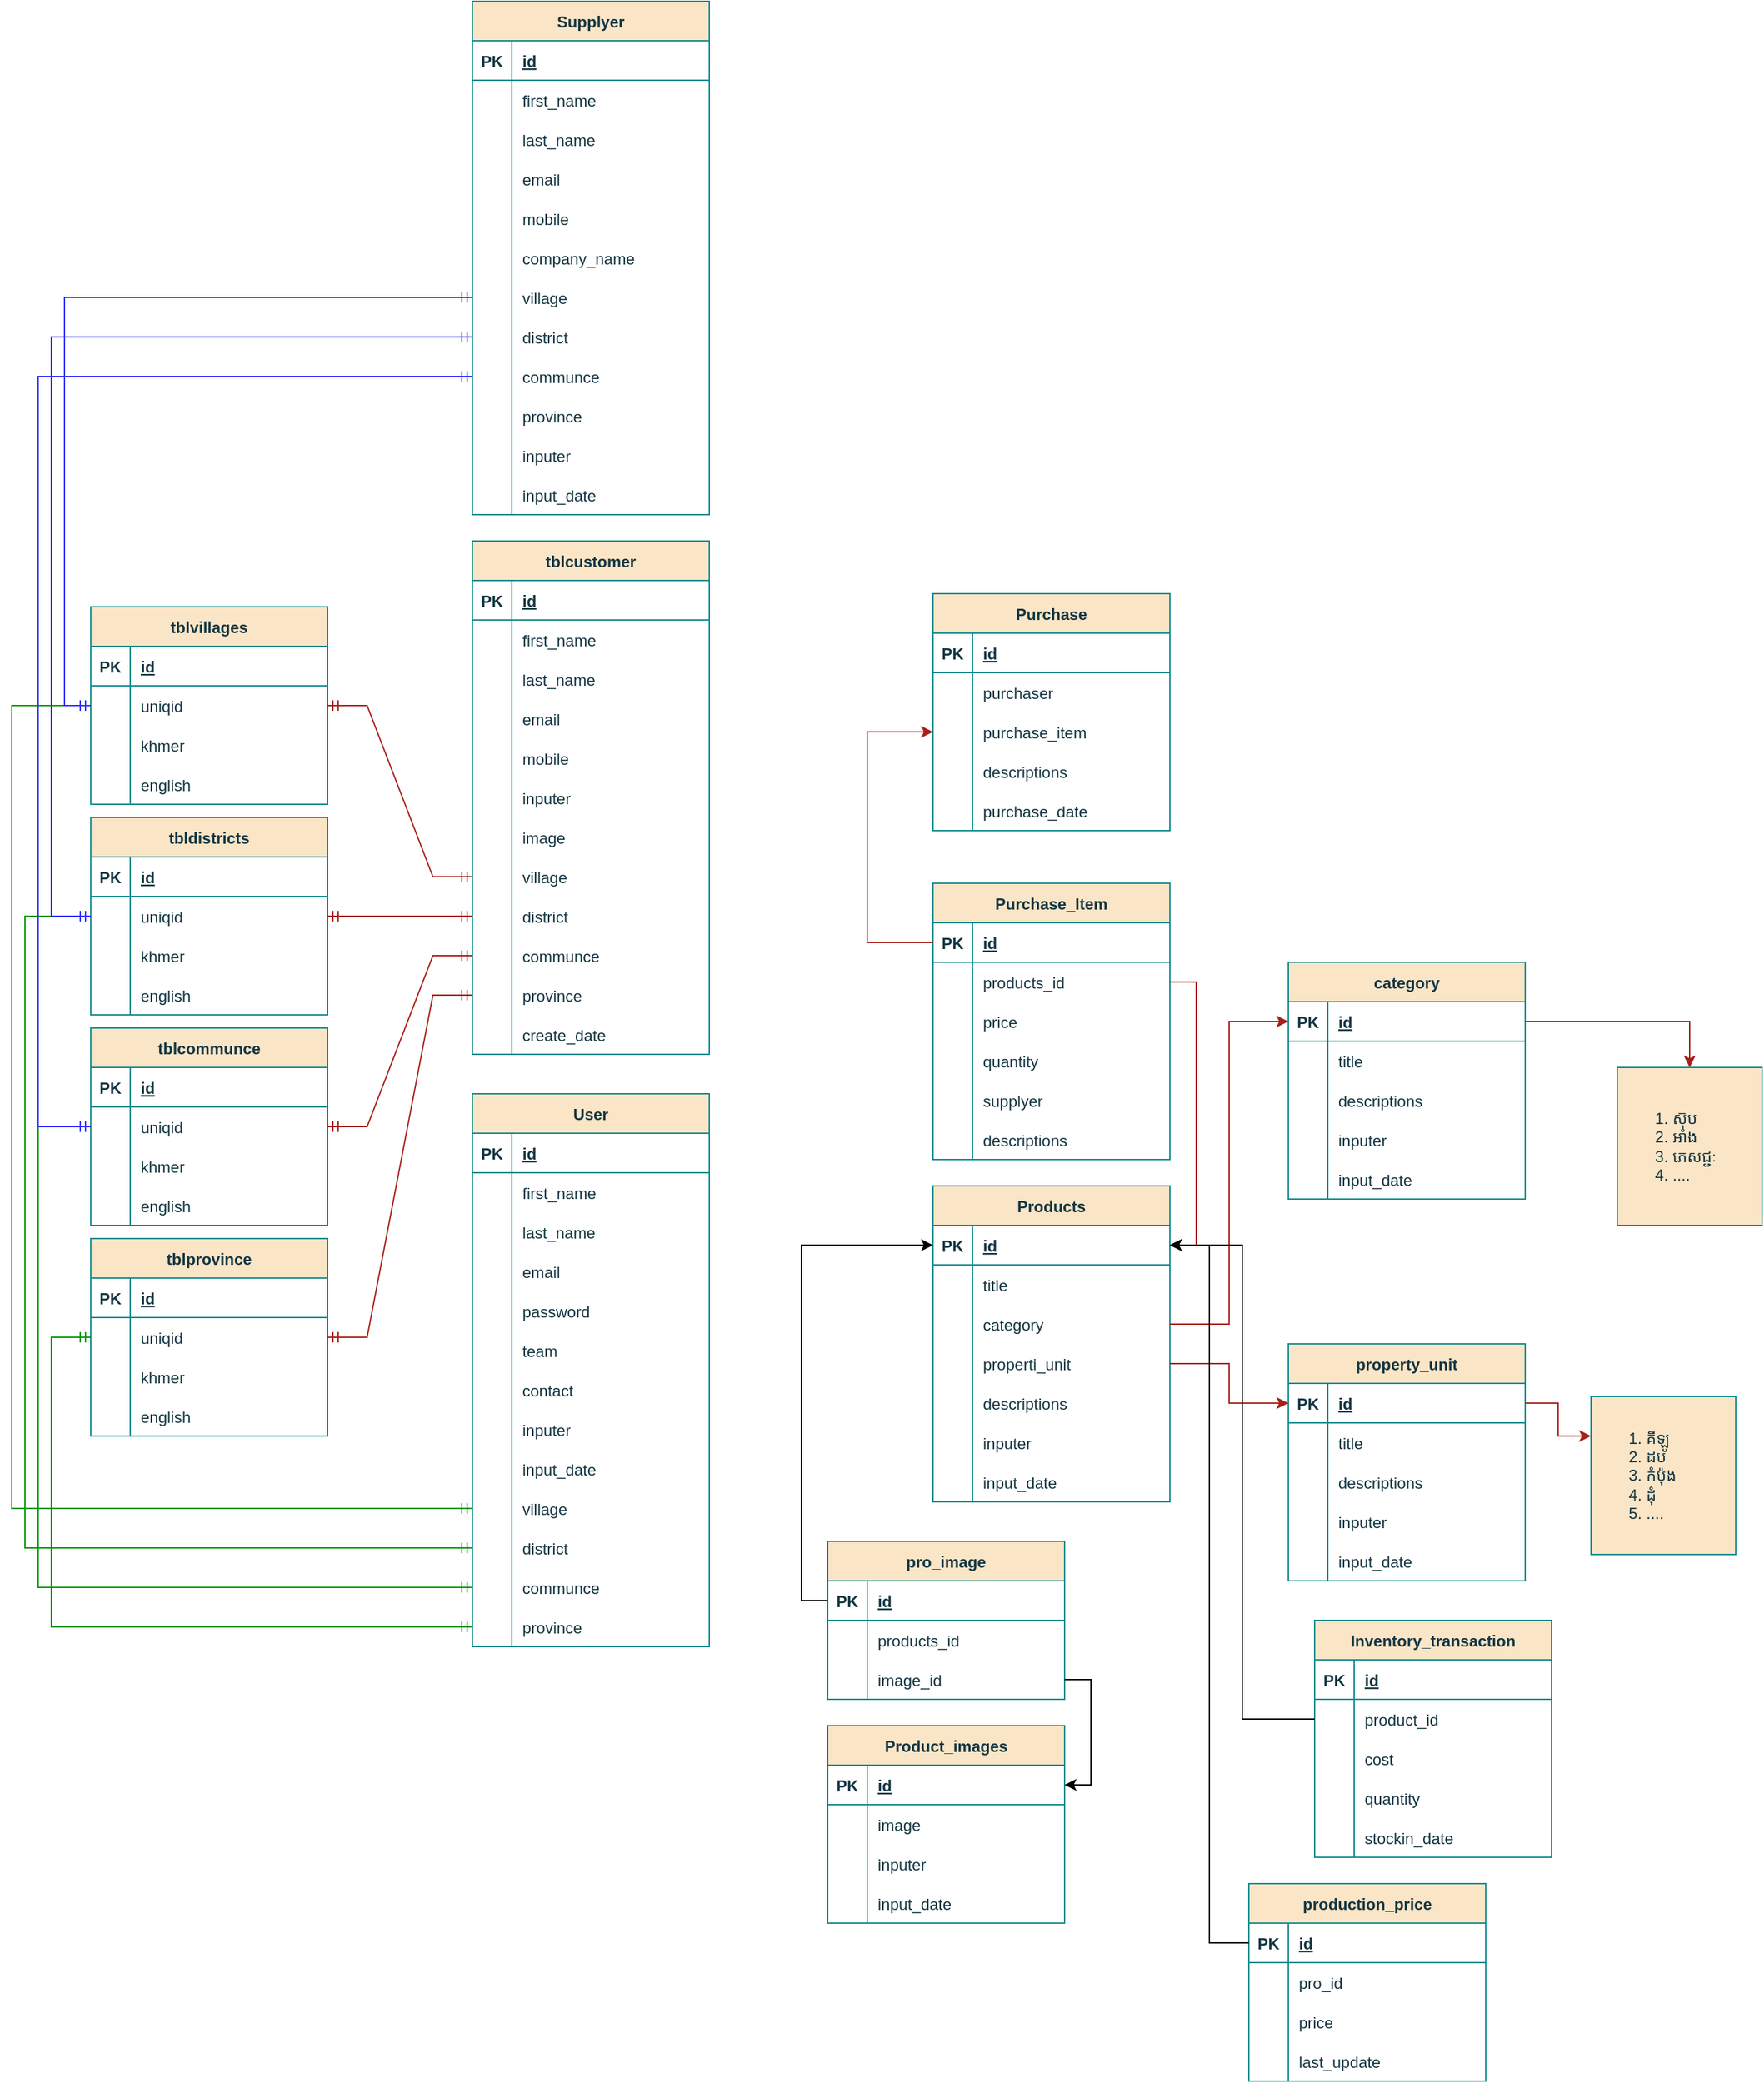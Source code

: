 <mxfile version="20.8.11" type="device"><diagram id="5rFKpEdsm6JgmHZH_YO1" name="Page-1"><mxGraphModel dx="3374" dy="1856" grid="1" gridSize="10" guides="1" tooltips="1" connect="1" arrows="1" fold="1" page="1" pageScale="1" pageWidth="850" pageHeight="1100" math="0" shadow="0"><root><mxCell id="0"/><mxCell id="1" parent="0"/><mxCell id="jpGOLjDQiO-0Y7lhDE3a-1" value="Products" style="shape=table;startSize=30;container=1;collapsible=1;childLayout=tableLayout;fixedRows=1;rowLines=0;fontStyle=1;align=center;resizeLast=1;labelBackgroundColor=none;fillColor=#FAE5C7;strokeColor=#0F8B8D;fontColor=#143642;" parent="1" vertex="1"><mxGeometry x="-200" y="460" width="180" height="240" as="geometry"/></mxCell><mxCell id="jpGOLjDQiO-0Y7lhDE3a-2" value="" style="shape=tableRow;horizontal=0;startSize=0;swimlaneHead=0;swimlaneBody=0;fillColor=none;collapsible=0;dropTarget=0;points=[[0,0.5],[1,0.5]];portConstraint=eastwest;top=0;left=0;right=0;bottom=1;labelBackgroundColor=none;strokeColor=#0F8B8D;fontColor=#143642;" parent="jpGOLjDQiO-0Y7lhDE3a-1" vertex="1"><mxGeometry y="30" width="180" height="30" as="geometry"/></mxCell><mxCell id="jpGOLjDQiO-0Y7lhDE3a-3" value="PK" style="shape=partialRectangle;connectable=0;fillColor=none;top=0;left=0;bottom=0;right=0;fontStyle=1;overflow=hidden;labelBackgroundColor=none;strokeColor=#0F8B8D;fontColor=#143642;" parent="jpGOLjDQiO-0Y7lhDE3a-2" vertex="1"><mxGeometry width="30" height="30" as="geometry"><mxRectangle width="30" height="30" as="alternateBounds"/></mxGeometry></mxCell><mxCell id="jpGOLjDQiO-0Y7lhDE3a-4" value="id" style="shape=partialRectangle;connectable=0;fillColor=none;top=0;left=0;bottom=0;right=0;align=left;spacingLeft=6;fontStyle=5;overflow=hidden;labelBackgroundColor=none;strokeColor=#0F8B8D;fontColor=#143642;" parent="jpGOLjDQiO-0Y7lhDE3a-2" vertex="1"><mxGeometry x="30" width="150" height="30" as="geometry"><mxRectangle width="150" height="30" as="alternateBounds"/></mxGeometry></mxCell><mxCell id="jpGOLjDQiO-0Y7lhDE3a-5" value="" style="shape=tableRow;horizontal=0;startSize=0;swimlaneHead=0;swimlaneBody=0;fillColor=none;collapsible=0;dropTarget=0;points=[[0,0.5],[1,0.5]];portConstraint=eastwest;top=0;left=0;right=0;bottom=0;labelBackgroundColor=none;strokeColor=#0F8B8D;fontColor=#143642;" parent="jpGOLjDQiO-0Y7lhDE3a-1" vertex="1"><mxGeometry y="60" width="180" height="30" as="geometry"/></mxCell><mxCell id="jpGOLjDQiO-0Y7lhDE3a-6" value="" style="shape=partialRectangle;connectable=0;fillColor=none;top=0;left=0;bottom=0;right=0;editable=1;overflow=hidden;labelBackgroundColor=none;strokeColor=#0F8B8D;fontColor=#143642;" parent="jpGOLjDQiO-0Y7lhDE3a-5" vertex="1"><mxGeometry width="30" height="30" as="geometry"><mxRectangle width="30" height="30" as="alternateBounds"/></mxGeometry></mxCell><mxCell id="jpGOLjDQiO-0Y7lhDE3a-7" value="title" style="shape=partialRectangle;connectable=0;fillColor=none;top=0;left=0;bottom=0;right=0;align=left;spacingLeft=6;overflow=hidden;labelBackgroundColor=none;strokeColor=#0F8B8D;fontColor=#143642;" parent="jpGOLjDQiO-0Y7lhDE3a-5" vertex="1"><mxGeometry x="30" width="150" height="30" as="geometry"><mxRectangle width="150" height="30" as="alternateBounds"/></mxGeometry></mxCell><mxCell id="jpGOLjDQiO-0Y7lhDE3a-8" value="" style="shape=tableRow;horizontal=0;startSize=0;swimlaneHead=0;swimlaneBody=0;fillColor=none;collapsible=0;dropTarget=0;points=[[0,0.5],[1,0.5]];portConstraint=eastwest;top=0;left=0;right=0;bottom=0;labelBackgroundColor=none;strokeColor=#0F8B8D;fontColor=#143642;" parent="jpGOLjDQiO-0Y7lhDE3a-1" vertex="1"><mxGeometry y="90" width="180" height="30" as="geometry"/></mxCell><mxCell id="jpGOLjDQiO-0Y7lhDE3a-9" value="" style="shape=partialRectangle;connectable=0;fillColor=none;top=0;left=0;bottom=0;right=0;editable=1;overflow=hidden;labelBackgroundColor=none;strokeColor=#0F8B8D;fontColor=#143642;" parent="jpGOLjDQiO-0Y7lhDE3a-8" vertex="1"><mxGeometry width="30" height="30" as="geometry"><mxRectangle width="30" height="30" as="alternateBounds"/></mxGeometry></mxCell><mxCell id="jpGOLjDQiO-0Y7lhDE3a-10" value="category" style="shape=partialRectangle;connectable=0;fillColor=none;top=0;left=0;bottom=0;right=0;align=left;spacingLeft=6;overflow=hidden;labelBackgroundColor=none;strokeColor=#0F8B8D;fontColor=#143642;" parent="jpGOLjDQiO-0Y7lhDE3a-8" vertex="1"><mxGeometry x="30" width="150" height="30" as="geometry"><mxRectangle width="150" height="30" as="alternateBounds"/></mxGeometry></mxCell><mxCell id="jpGOLjDQiO-0Y7lhDE3a-17" value="" style="shape=tableRow;horizontal=0;startSize=0;swimlaneHead=0;swimlaneBody=0;fillColor=none;collapsible=0;dropTarget=0;points=[[0,0.5],[1,0.5]];portConstraint=eastwest;top=0;left=0;right=0;bottom=0;labelBackgroundColor=none;strokeColor=#0F8B8D;fontColor=#143642;" parent="jpGOLjDQiO-0Y7lhDE3a-1" vertex="1"><mxGeometry y="120" width="180" height="30" as="geometry"/></mxCell><mxCell id="jpGOLjDQiO-0Y7lhDE3a-18" value="" style="shape=partialRectangle;connectable=0;fillColor=none;top=0;left=0;bottom=0;right=0;editable=1;overflow=hidden;labelBackgroundColor=none;strokeColor=#0F8B8D;fontColor=#143642;" parent="jpGOLjDQiO-0Y7lhDE3a-17" vertex="1"><mxGeometry width="30" height="30" as="geometry"><mxRectangle width="30" height="30" as="alternateBounds"/></mxGeometry></mxCell><mxCell id="jpGOLjDQiO-0Y7lhDE3a-19" value="properti_unit" style="shape=partialRectangle;connectable=0;fillColor=none;top=0;left=0;bottom=0;right=0;align=left;spacingLeft=6;overflow=hidden;labelBackgroundColor=none;strokeColor=#0F8B8D;fontColor=#143642;" parent="jpGOLjDQiO-0Y7lhDE3a-17" vertex="1"><mxGeometry x="30" width="150" height="30" as="geometry"><mxRectangle width="150" height="30" as="alternateBounds"/></mxGeometry></mxCell><mxCell id="jpGOLjDQiO-0Y7lhDE3a-14" value="" style="shape=tableRow;horizontal=0;startSize=0;swimlaneHead=0;swimlaneBody=0;fillColor=none;collapsible=0;dropTarget=0;points=[[0,0.5],[1,0.5]];portConstraint=eastwest;top=0;left=0;right=0;bottom=0;labelBackgroundColor=none;strokeColor=#0F8B8D;fontColor=#143642;" parent="jpGOLjDQiO-0Y7lhDE3a-1" vertex="1"><mxGeometry y="150" width="180" height="30" as="geometry"/></mxCell><mxCell id="jpGOLjDQiO-0Y7lhDE3a-15" value="" style="shape=partialRectangle;connectable=0;fillColor=none;top=0;left=0;bottom=0;right=0;editable=1;overflow=hidden;labelBackgroundColor=none;strokeColor=#0F8B8D;fontColor=#143642;" parent="jpGOLjDQiO-0Y7lhDE3a-14" vertex="1"><mxGeometry width="30" height="30" as="geometry"><mxRectangle width="30" height="30" as="alternateBounds"/></mxGeometry></mxCell><mxCell id="jpGOLjDQiO-0Y7lhDE3a-16" value="descriptions" style="shape=partialRectangle;connectable=0;fillColor=none;top=0;left=0;bottom=0;right=0;align=left;spacingLeft=6;overflow=hidden;labelBackgroundColor=none;strokeColor=#0F8B8D;fontColor=#143642;" parent="jpGOLjDQiO-0Y7lhDE3a-14" vertex="1"><mxGeometry x="30" width="150" height="30" as="geometry"><mxRectangle width="150" height="30" as="alternateBounds"/></mxGeometry></mxCell><mxCell id="jpGOLjDQiO-0Y7lhDE3a-26" value="" style="shape=tableRow;horizontal=0;startSize=0;swimlaneHead=0;swimlaneBody=0;fillColor=none;collapsible=0;dropTarget=0;points=[[0,0.5],[1,0.5]];portConstraint=eastwest;top=0;left=0;right=0;bottom=0;labelBackgroundColor=none;strokeColor=#0F8B8D;fontColor=#143642;" parent="jpGOLjDQiO-0Y7lhDE3a-1" vertex="1"><mxGeometry y="180" width="180" height="30" as="geometry"/></mxCell><mxCell id="jpGOLjDQiO-0Y7lhDE3a-27" value="" style="shape=partialRectangle;connectable=0;fillColor=none;top=0;left=0;bottom=0;right=0;editable=1;overflow=hidden;labelBackgroundColor=none;strokeColor=#0F8B8D;fontColor=#143642;" parent="jpGOLjDQiO-0Y7lhDE3a-26" vertex="1"><mxGeometry width="30" height="30" as="geometry"><mxRectangle width="30" height="30" as="alternateBounds"/></mxGeometry></mxCell><mxCell id="jpGOLjDQiO-0Y7lhDE3a-28" value="inputer" style="shape=partialRectangle;connectable=0;fillColor=none;top=0;left=0;bottom=0;right=0;align=left;spacingLeft=6;overflow=hidden;labelBackgroundColor=none;strokeColor=#0F8B8D;fontColor=#143642;" parent="jpGOLjDQiO-0Y7lhDE3a-26" vertex="1"><mxGeometry x="30" width="150" height="30" as="geometry"><mxRectangle width="150" height="30" as="alternateBounds"/></mxGeometry></mxCell><mxCell id="jpGOLjDQiO-0Y7lhDE3a-29" value="" style="shape=tableRow;horizontal=0;startSize=0;swimlaneHead=0;swimlaneBody=0;fillColor=none;collapsible=0;dropTarget=0;points=[[0,0.5],[1,0.5]];portConstraint=eastwest;top=0;left=0;right=0;bottom=0;labelBackgroundColor=none;strokeColor=#0F8B8D;fontColor=#143642;" parent="jpGOLjDQiO-0Y7lhDE3a-1" vertex="1"><mxGeometry y="210" width="180" height="30" as="geometry"/></mxCell><mxCell id="jpGOLjDQiO-0Y7lhDE3a-30" value="" style="shape=partialRectangle;connectable=0;fillColor=none;top=0;left=0;bottom=0;right=0;editable=1;overflow=hidden;labelBackgroundColor=none;strokeColor=#0F8B8D;fontColor=#143642;" parent="jpGOLjDQiO-0Y7lhDE3a-29" vertex="1"><mxGeometry width="30" height="30" as="geometry"><mxRectangle width="30" height="30" as="alternateBounds"/></mxGeometry></mxCell><mxCell id="jpGOLjDQiO-0Y7lhDE3a-31" value="input_date" style="shape=partialRectangle;connectable=0;fillColor=none;top=0;left=0;bottom=0;right=0;align=left;spacingLeft=6;overflow=hidden;labelBackgroundColor=none;strokeColor=#0F8B8D;fontColor=#143642;" parent="jpGOLjDQiO-0Y7lhDE3a-29" vertex="1"><mxGeometry x="30" width="150" height="30" as="geometry"><mxRectangle width="150" height="30" as="alternateBounds"/></mxGeometry></mxCell><mxCell id="jpGOLjDQiO-0Y7lhDE3a-35" value="category" style="shape=table;startSize=30;container=1;collapsible=1;childLayout=tableLayout;fixedRows=1;rowLines=0;fontStyle=1;align=center;resizeLast=1;labelBackgroundColor=none;fillColor=#FAE5C7;strokeColor=#0F8B8D;fontColor=#143642;" parent="1" vertex="1"><mxGeometry x="70" y="290" width="180" height="180" as="geometry"/></mxCell><mxCell id="jpGOLjDQiO-0Y7lhDE3a-36" value="" style="shape=tableRow;horizontal=0;startSize=0;swimlaneHead=0;swimlaneBody=0;fillColor=none;collapsible=0;dropTarget=0;points=[[0,0.5],[1,0.5]];portConstraint=eastwest;top=0;left=0;right=0;bottom=1;labelBackgroundColor=none;strokeColor=#0F8B8D;fontColor=#143642;" parent="jpGOLjDQiO-0Y7lhDE3a-35" vertex="1"><mxGeometry y="30" width="180" height="30" as="geometry"/></mxCell><mxCell id="jpGOLjDQiO-0Y7lhDE3a-37" value="PK" style="shape=partialRectangle;connectable=0;fillColor=none;top=0;left=0;bottom=0;right=0;fontStyle=1;overflow=hidden;labelBackgroundColor=none;strokeColor=#0F8B8D;fontColor=#143642;" parent="jpGOLjDQiO-0Y7lhDE3a-36" vertex="1"><mxGeometry width="30" height="30" as="geometry"><mxRectangle width="30" height="30" as="alternateBounds"/></mxGeometry></mxCell><mxCell id="jpGOLjDQiO-0Y7lhDE3a-38" value="id" style="shape=partialRectangle;connectable=0;fillColor=none;top=0;left=0;bottom=0;right=0;align=left;spacingLeft=6;fontStyle=5;overflow=hidden;labelBackgroundColor=none;strokeColor=#0F8B8D;fontColor=#143642;" parent="jpGOLjDQiO-0Y7lhDE3a-36" vertex="1"><mxGeometry x="30" width="150" height="30" as="geometry"><mxRectangle width="150" height="30" as="alternateBounds"/></mxGeometry></mxCell><mxCell id="jpGOLjDQiO-0Y7lhDE3a-39" value="" style="shape=tableRow;horizontal=0;startSize=0;swimlaneHead=0;swimlaneBody=0;fillColor=none;collapsible=0;dropTarget=0;points=[[0,0.5],[1,0.5]];portConstraint=eastwest;top=0;left=0;right=0;bottom=0;labelBackgroundColor=none;strokeColor=#0F8B8D;fontColor=#143642;" parent="jpGOLjDQiO-0Y7lhDE3a-35" vertex="1"><mxGeometry y="60" width="180" height="30" as="geometry"/></mxCell><mxCell id="jpGOLjDQiO-0Y7lhDE3a-40" value="" style="shape=partialRectangle;connectable=0;fillColor=none;top=0;left=0;bottom=0;right=0;editable=1;overflow=hidden;labelBackgroundColor=none;strokeColor=#0F8B8D;fontColor=#143642;" parent="jpGOLjDQiO-0Y7lhDE3a-39" vertex="1"><mxGeometry width="30" height="30" as="geometry"><mxRectangle width="30" height="30" as="alternateBounds"/></mxGeometry></mxCell><mxCell id="jpGOLjDQiO-0Y7lhDE3a-41" value="title" style="shape=partialRectangle;connectable=0;fillColor=none;top=0;left=0;bottom=0;right=0;align=left;spacingLeft=6;overflow=hidden;labelBackgroundColor=none;strokeColor=#0F8B8D;fontColor=#143642;" parent="jpGOLjDQiO-0Y7lhDE3a-39" vertex="1"><mxGeometry x="30" width="150" height="30" as="geometry"><mxRectangle width="150" height="30" as="alternateBounds"/></mxGeometry></mxCell><mxCell id="jpGOLjDQiO-0Y7lhDE3a-54" value="" style="shape=tableRow;horizontal=0;startSize=0;swimlaneHead=0;swimlaneBody=0;fillColor=none;collapsible=0;dropTarget=0;points=[[0,0.5],[1,0.5]];portConstraint=eastwest;top=0;left=0;right=0;bottom=0;labelBackgroundColor=none;strokeColor=#0F8B8D;fontColor=#143642;" parent="jpGOLjDQiO-0Y7lhDE3a-35" vertex="1"><mxGeometry y="90" width="180" height="30" as="geometry"/></mxCell><mxCell id="jpGOLjDQiO-0Y7lhDE3a-55" value="" style="shape=partialRectangle;connectable=0;fillColor=none;top=0;left=0;bottom=0;right=0;editable=1;overflow=hidden;labelBackgroundColor=none;strokeColor=#0F8B8D;fontColor=#143642;" parent="jpGOLjDQiO-0Y7lhDE3a-54" vertex="1"><mxGeometry width="30" height="30" as="geometry"><mxRectangle width="30" height="30" as="alternateBounds"/></mxGeometry></mxCell><mxCell id="jpGOLjDQiO-0Y7lhDE3a-56" value="descriptions" style="shape=partialRectangle;connectable=0;fillColor=none;top=0;left=0;bottom=0;right=0;align=left;spacingLeft=6;overflow=hidden;labelBackgroundColor=none;strokeColor=#0F8B8D;fontColor=#143642;" parent="jpGOLjDQiO-0Y7lhDE3a-54" vertex="1"><mxGeometry x="30" width="150" height="30" as="geometry"><mxRectangle width="150" height="30" as="alternateBounds"/></mxGeometry></mxCell><mxCell id="jpGOLjDQiO-0Y7lhDE3a-57" value="" style="shape=tableRow;horizontal=0;startSize=0;swimlaneHead=0;swimlaneBody=0;fillColor=none;collapsible=0;dropTarget=0;points=[[0,0.5],[1,0.5]];portConstraint=eastwest;top=0;left=0;right=0;bottom=0;labelBackgroundColor=none;strokeColor=#0F8B8D;fontColor=#143642;" parent="jpGOLjDQiO-0Y7lhDE3a-35" vertex="1"><mxGeometry y="120" width="180" height="30" as="geometry"/></mxCell><mxCell id="jpGOLjDQiO-0Y7lhDE3a-58" value="" style="shape=partialRectangle;connectable=0;fillColor=none;top=0;left=0;bottom=0;right=0;editable=1;overflow=hidden;labelBackgroundColor=none;strokeColor=#0F8B8D;fontColor=#143642;" parent="jpGOLjDQiO-0Y7lhDE3a-57" vertex="1"><mxGeometry width="30" height="30" as="geometry"><mxRectangle width="30" height="30" as="alternateBounds"/></mxGeometry></mxCell><mxCell id="jpGOLjDQiO-0Y7lhDE3a-59" value="inputer" style="shape=partialRectangle;connectable=0;fillColor=none;top=0;left=0;bottom=0;right=0;align=left;spacingLeft=6;overflow=hidden;labelBackgroundColor=none;strokeColor=#0F8B8D;fontColor=#143642;" parent="jpGOLjDQiO-0Y7lhDE3a-57" vertex="1"><mxGeometry x="30" width="150" height="30" as="geometry"><mxRectangle width="150" height="30" as="alternateBounds"/></mxGeometry></mxCell><mxCell id="jpGOLjDQiO-0Y7lhDE3a-60" value="" style="shape=tableRow;horizontal=0;startSize=0;swimlaneHead=0;swimlaneBody=0;fillColor=none;collapsible=0;dropTarget=0;points=[[0,0.5],[1,0.5]];portConstraint=eastwest;top=0;left=0;right=0;bottom=0;labelBackgroundColor=none;strokeColor=#0F8B8D;fontColor=#143642;" parent="jpGOLjDQiO-0Y7lhDE3a-35" vertex="1"><mxGeometry y="150" width="180" height="30" as="geometry"/></mxCell><mxCell id="jpGOLjDQiO-0Y7lhDE3a-61" value="" style="shape=partialRectangle;connectable=0;fillColor=none;top=0;left=0;bottom=0;right=0;editable=1;overflow=hidden;labelBackgroundColor=none;strokeColor=#0F8B8D;fontColor=#143642;" parent="jpGOLjDQiO-0Y7lhDE3a-60" vertex="1"><mxGeometry width="30" height="30" as="geometry"><mxRectangle width="30" height="30" as="alternateBounds"/></mxGeometry></mxCell><mxCell id="jpGOLjDQiO-0Y7lhDE3a-62" value="input_date" style="shape=partialRectangle;connectable=0;fillColor=none;top=0;left=0;bottom=0;right=0;align=left;spacingLeft=6;overflow=hidden;labelBackgroundColor=none;strokeColor=#0F8B8D;fontColor=#143642;" parent="jpGOLjDQiO-0Y7lhDE3a-60" vertex="1"><mxGeometry x="30" width="150" height="30" as="geometry"><mxRectangle width="150" height="30" as="alternateBounds"/></mxGeometry></mxCell><mxCell id="jpGOLjDQiO-0Y7lhDE3a-63" style="edgeStyle=orthogonalEdgeStyle;rounded=0;orthogonalLoop=1;jettySize=auto;html=1;exitX=1;exitY=0.5;exitDx=0;exitDy=0;entryX=0;entryY=0.25;entryDx=0;entryDy=0;labelBackgroundColor=none;strokeColor=#A8201A;fontColor=default;" parent="1" source="jpGOLjDQiO-0Y7lhDE3a-8" target="jpGOLjDQiO-0Y7lhDE3a-35" edge="1"><mxGeometry relative="1" as="geometry"/></mxCell><mxCell id="jpGOLjDQiO-0Y7lhDE3a-64" value="&lt;ol&gt;&lt;li&gt;ស៊ុប&lt;/li&gt;&lt;li&gt;អាំង&lt;/li&gt;&lt;li&gt;ភេសជ្ជៈ&lt;/li&gt;&lt;li&gt;....&lt;/li&gt;&lt;/ol&gt;" style="rounded=0;whiteSpace=wrap;html=1;align=left;labelBackgroundColor=none;fillColor=#FAE5C7;strokeColor=#0F8B8D;fontColor=#143642;" parent="1" vertex="1"><mxGeometry x="320" y="370" width="110" height="120" as="geometry"/></mxCell><mxCell id="jpGOLjDQiO-0Y7lhDE3a-67" value="property_unit" style="shape=table;startSize=30;container=1;collapsible=1;childLayout=tableLayout;fixedRows=1;rowLines=0;fontStyle=1;align=center;resizeLast=1;labelBackgroundColor=none;fillColor=#FAE5C7;strokeColor=#0F8B8D;fontColor=#143642;" parent="1" vertex="1"><mxGeometry x="70" y="580" width="180" height="180" as="geometry"/></mxCell><mxCell id="jpGOLjDQiO-0Y7lhDE3a-68" value="" style="shape=tableRow;horizontal=0;startSize=0;swimlaneHead=0;swimlaneBody=0;fillColor=none;collapsible=0;dropTarget=0;points=[[0,0.5],[1,0.5]];portConstraint=eastwest;top=0;left=0;right=0;bottom=1;labelBackgroundColor=none;strokeColor=#0F8B8D;fontColor=#143642;" parent="jpGOLjDQiO-0Y7lhDE3a-67" vertex="1"><mxGeometry y="30" width="180" height="30" as="geometry"/></mxCell><mxCell id="jpGOLjDQiO-0Y7lhDE3a-69" value="PK" style="shape=partialRectangle;connectable=0;fillColor=none;top=0;left=0;bottom=0;right=0;fontStyle=1;overflow=hidden;labelBackgroundColor=none;strokeColor=#0F8B8D;fontColor=#143642;" parent="jpGOLjDQiO-0Y7lhDE3a-68" vertex="1"><mxGeometry width="30" height="30" as="geometry"><mxRectangle width="30" height="30" as="alternateBounds"/></mxGeometry></mxCell><mxCell id="jpGOLjDQiO-0Y7lhDE3a-70" value="id" style="shape=partialRectangle;connectable=0;fillColor=none;top=0;left=0;bottom=0;right=0;align=left;spacingLeft=6;fontStyle=5;overflow=hidden;labelBackgroundColor=none;strokeColor=#0F8B8D;fontColor=#143642;" parent="jpGOLjDQiO-0Y7lhDE3a-68" vertex="1"><mxGeometry x="30" width="150" height="30" as="geometry"><mxRectangle width="150" height="30" as="alternateBounds"/></mxGeometry></mxCell><mxCell id="jpGOLjDQiO-0Y7lhDE3a-71" value="" style="shape=tableRow;horizontal=0;startSize=0;swimlaneHead=0;swimlaneBody=0;fillColor=none;collapsible=0;dropTarget=0;points=[[0,0.5],[1,0.5]];portConstraint=eastwest;top=0;left=0;right=0;bottom=0;labelBackgroundColor=none;strokeColor=#0F8B8D;fontColor=#143642;" parent="jpGOLjDQiO-0Y7lhDE3a-67" vertex="1"><mxGeometry y="60" width="180" height="30" as="geometry"/></mxCell><mxCell id="jpGOLjDQiO-0Y7lhDE3a-72" value="" style="shape=partialRectangle;connectable=0;fillColor=none;top=0;left=0;bottom=0;right=0;editable=1;overflow=hidden;labelBackgroundColor=none;strokeColor=#0F8B8D;fontColor=#143642;" parent="jpGOLjDQiO-0Y7lhDE3a-71" vertex="1"><mxGeometry width="30" height="30" as="geometry"><mxRectangle width="30" height="30" as="alternateBounds"/></mxGeometry></mxCell><mxCell id="jpGOLjDQiO-0Y7lhDE3a-73" value="title" style="shape=partialRectangle;connectable=0;fillColor=none;top=0;left=0;bottom=0;right=0;align=left;spacingLeft=6;overflow=hidden;labelBackgroundColor=none;strokeColor=#0F8B8D;fontColor=#143642;" parent="jpGOLjDQiO-0Y7lhDE3a-71" vertex="1"><mxGeometry x="30" width="150" height="30" as="geometry"><mxRectangle width="150" height="30" as="alternateBounds"/></mxGeometry></mxCell><mxCell id="jpGOLjDQiO-0Y7lhDE3a-74" value="" style="shape=tableRow;horizontal=0;startSize=0;swimlaneHead=0;swimlaneBody=0;fillColor=none;collapsible=0;dropTarget=0;points=[[0,0.5],[1,0.5]];portConstraint=eastwest;top=0;left=0;right=0;bottom=0;labelBackgroundColor=none;strokeColor=#0F8B8D;fontColor=#143642;" parent="jpGOLjDQiO-0Y7lhDE3a-67" vertex="1"><mxGeometry y="90" width="180" height="30" as="geometry"/></mxCell><mxCell id="jpGOLjDQiO-0Y7lhDE3a-75" value="" style="shape=partialRectangle;connectable=0;fillColor=none;top=0;left=0;bottom=0;right=0;editable=1;overflow=hidden;labelBackgroundColor=none;strokeColor=#0F8B8D;fontColor=#143642;" parent="jpGOLjDQiO-0Y7lhDE3a-74" vertex="1"><mxGeometry width="30" height="30" as="geometry"><mxRectangle width="30" height="30" as="alternateBounds"/></mxGeometry></mxCell><mxCell id="jpGOLjDQiO-0Y7lhDE3a-76" value="descriptions" style="shape=partialRectangle;connectable=0;fillColor=none;top=0;left=0;bottom=0;right=0;align=left;spacingLeft=6;overflow=hidden;labelBackgroundColor=none;strokeColor=#0F8B8D;fontColor=#143642;" parent="jpGOLjDQiO-0Y7lhDE3a-74" vertex="1"><mxGeometry x="30" width="150" height="30" as="geometry"><mxRectangle width="150" height="30" as="alternateBounds"/></mxGeometry></mxCell><mxCell id="jpGOLjDQiO-0Y7lhDE3a-77" value="" style="shape=tableRow;horizontal=0;startSize=0;swimlaneHead=0;swimlaneBody=0;fillColor=none;collapsible=0;dropTarget=0;points=[[0,0.5],[1,0.5]];portConstraint=eastwest;top=0;left=0;right=0;bottom=0;labelBackgroundColor=none;strokeColor=#0F8B8D;fontColor=#143642;" parent="jpGOLjDQiO-0Y7lhDE3a-67" vertex="1"><mxGeometry y="120" width="180" height="30" as="geometry"/></mxCell><mxCell id="jpGOLjDQiO-0Y7lhDE3a-78" value="" style="shape=partialRectangle;connectable=0;fillColor=none;top=0;left=0;bottom=0;right=0;editable=1;overflow=hidden;labelBackgroundColor=none;strokeColor=#0F8B8D;fontColor=#143642;" parent="jpGOLjDQiO-0Y7lhDE3a-77" vertex="1"><mxGeometry width="30" height="30" as="geometry"><mxRectangle width="30" height="30" as="alternateBounds"/></mxGeometry></mxCell><mxCell id="jpGOLjDQiO-0Y7lhDE3a-79" value="inputer" style="shape=partialRectangle;connectable=0;fillColor=none;top=0;left=0;bottom=0;right=0;align=left;spacingLeft=6;overflow=hidden;labelBackgroundColor=none;strokeColor=#0F8B8D;fontColor=#143642;" parent="jpGOLjDQiO-0Y7lhDE3a-77" vertex="1"><mxGeometry x="30" width="150" height="30" as="geometry"><mxRectangle width="150" height="30" as="alternateBounds"/></mxGeometry></mxCell><mxCell id="jpGOLjDQiO-0Y7lhDE3a-80" value="" style="shape=tableRow;horizontal=0;startSize=0;swimlaneHead=0;swimlaneBody=0;fillColor=none;collapsible=0;dropTarget=0;points=[[0,0.5],[1,0.5]];portConstraint=eastwest;top=0;left=0;right=0;bottom=0;labelBackgroundColor=none;strokeColor=#0F8B8D;fontColor=#143642;" parent="jpGOLjDQiO-0Y7lhDE3a-67" vertex="1"><mxGeometry y="150" width="180" height="30" as="geometry"/></mxCell><mxCell id="jpGOLjDQiO-0Y7lhDE3a-81" value="" style="shape=partialRectangle;connectable=0;fillColor=none;top=0;left=0;bottom=0;right=0;editable=1;overflow=hidden;labelBackgroundColor=none;strokeColor=#0F8B8D;fontColor=#143642;" parent="jpGOLjDQiO-0Y7lhDE3a-80" vertex="1"><mxGeometry width="30" height="30" as="geometry"><mxRectangle width="30" height="30" as="alternateBounds"/></mxGeometry></mxCell><mxCell id="jpGOLjDQiO-0Y7lhDE3a-82" value="input_date" style="shape=partialRectangle;connectable=0;fillColor=none;top=0;left=0;bottom=0;right=0;align=left;spacingLeft=6;overflow=hidden;labelBackgroundColor=none;strokeColor=#0F8B8D;fontColor=#143642;" parent="jpGOLjDQiO-0Y7lhDE3a-80" vertex="1"><mxGeometry x="30" width="150" height="30" as="geometry"><mxRectangle width="150" height="30" as="alternateBounds"/></mxGeometry></mxCell><mxCell id="jpGOLjDQiO-0Y7lhDE3a-83" style="edgeStyle=orthogonalEdgeStyle;rounded=0;orthogonalLoop=1;jettySize=auto;html=1;exitX=1;exitY=0.5;exitDx=0;exitDy=0;entryX=0;entryY=0.5;entryDx=0;entryDy=0;labelBackgroundColor=none;strokeColor=#A8201A;fontColor=default;" parent="1" source="jpGOLjDQiO-0Y7lhDE3a-17" target="jpGOLjDQiO-0Y7lhDE3a-68" edge="1"><mxGeometry relative="1" as="geometry"/></mxCell><mxCell id="jpGOLjDQiO-0Y7lhDE3a-84" value="&lt;ol&gt;&lt;li&gt;គីឡូ&lt;/li&gt;&lt;li&gt;ដប&lt;/li&gt;&lt;li&gt;កំប៉ុង&lt;/li&gt;&lt;li&gt;ដុំ&lt;/li&gt;&lt;li&gt;....&lt;/li&gt;&lt;/ol&gt;" style="rounded=0;whiteSpace=wrap;html=1;align=left;labelBackgroundColor=none;fillColor=#FAE5C7;strokeColor=#0F8B8D;fontColor=#143642;" parent="1" vertex="1"><mxGeometry x="300" y="620" width="110" height="120" as="geometry"/></mxCell><mxCell id="jpGOLjDQiO-0Y7lhDE3a-85" style="edgeStyle=orthogonalEdgeStyle;rounded=0;orthogonalLoop=1;jettySize=auto;html=1;exitX=1;exitY=0.5;exitDx=0;exitDy=0;entryX=0;entryY=0.25;entryDx=0;entryDy=0;labelBackgroundColor=none;strokeColor=#A8201A;fontColor=default;" parent="1" source="jpGOLjDQiO-0Y7lhDE3a-68" target="jpGOLjDQiO-0Y7lhDE3a-84" edge="1"><mxGeometry relative="1" as="geometry"><mxPoint x="571.98" y="711.96" as="targetPoint"/></mxGeometry></mxCell><mxCell id="jpGOLjDQiO-0Y7lhDE3a-86" style="edgeStyle=orthogonalEdgeStyle;rounded=0;orthogonalLoop=1;jettySize=auto;html=1;exitX=1;exitY=0.5;exitDx=0;exitDy=0;entryX=0.5;entryY=0;entryDx=0;entryDy=0;labelBackgroundColor=none;strokeColor=#A8201A;fontColor=default;" parent="1" source="jpGOLjDQiO-0Y7lhDE3a-36" target="jpGOLjDQiO-0Y7lhDE3a-64" edge="1"><mxGeometry relative="1" as="geometry"><mxPoint x="570" y="450" as="targetPoint"/></mxGeometry></mxCell><mxCell id="jpGOLjDQiO-0Y7lhDE3a-87" value="User" style="shape=table;startSize=30;container=1;collapsible=1;childLayout=tableLayout;fixedRows=1;rowLines=0;fontStyle=1;align=center;resizeLast=1;labelBackgroundColor=none;fillColor=#FAE5C7;strokeColor=#0F8B8D;fontColor=#143642;" parent="1" vertex="1"><mxGeometry x="-550" y="390" width="180" height="420" as="geometry"/></mxCell><mxCell id="jpGOLjDQiO-0Y7lhDE3a-88" value="" style="shape=tableRow;horizontal=0;startSize=0;swimlaneHead=0;swimlaneBody=0;fillColor=none;collapsible=0;dropTarget=0;points=[[0,0.5],[1,0.5]];portConstraint=eastwest;top=0;left=0;right=0;bottom=1;labelBackgroundColor=none;strokeColor=#0F8B8D;fontColor=#143642;" parent="jpGOLjDQiO-0Y7lhDE3a-87" vertex="1"><mxGeometry y="30" width="180" height="30" as="geometry"/></mxCell><mxCell id="jpGOLjDQiO-0Y7lhDE3a-89" value="PK" style="shape=partialRectangle;connectable=0;fillColor=none;top=0;left=0;bottom=0;right=0;fontStyle=1;overflow=hidden;labelBackgroundColor=none;strokeColor=#0F8B8D;fontColor=#143642;" parent="jpGOLjDQiO-0Y7lhDE3a-88" vertex="1"><mxGeometry width="30" height="30" as="geometry"><mxRectangle width="30" height="30" as="alternateBounds"/></mxGeometry></mxCell><mxCell id="jpGOLjDQiO-0Y7lhDE3a-90" value="id" style="shape=partialRectangle;connectable=0;fillColor=none;top=0;left=0;bottom=0;right=0;align=left;spacingLeft=6;fontStyle=5;overflow=hidden;labelBackgroundColor=none;strokeColor=#0F8B8D;fontColor=#143642;" parent="jpGOLjDQiO-0Y7lhDE3a-88" vertex="1"><mxGeometry x="30" width="150" height="30" as="geometry"><mxRectangle width="150" height="30" as="alternateBounds"/></mxGeometry></mxCell><mxCell id="jpGOLjDQiO-0Y7lhDE3a-94" value="" style="shape=tableRow;horizontal=0;startSize=0;swimlaneHead=0;swimlaneBody=0;fillColor=none;collapsible=0;dropTarget=0;points=[[0,0.5],[1,0.5]];portConstraint=eastwest;top=0;left=0;right=0;bottom=0;labelBackgroundColor=none;strokeColor=#0F8B8D;fontColor=#143642;" parent="jpGOLjDQiO-0Y7lhDE3a-87" vertex="1"><mxGeometry y="60" width="180" height="30" as="geometry"/></mxCell><mxCell id="jpGOLjDQiO-0Y7lhDE3a-95" value="" style="shape=partialRectangle;connectable=0;fillColor=none;top=0;left=0;bottom=0;right=0;editable=1;overflow=hidden;labelBackgroundColor=none;strokeColor=#0F8B8D;fontColor=#143642;" parent="jpGOLjDQiO-0Y7lhDE3a-94" vertex="1"><mxGeometry width="30" height="30" as="geometry"><mxRectangle width="30" height="30" as="alternateBounds"/></mxGeometry></mxCell><mxCell id="jpGOLjDQiO-0Y7lhDE3a-96" value="first_name" style="shape=partialRectangle;connectable=0;fillColor=none;top=0;left=0;bottom=0;right=0;align=left;spacingLeft=6;overflow=hidden;labelBackgroundColor=none;strokeColor=#0F8B8D;fontColor=#143642;" parent="jpGOLjDQiO-0Y7lhDE3a-94" vertex="1"><mxGeometry x="30" width="150" height="30" as="geometry"><mxRectangle width="150" height="30" as="alternateBounds"/></mxGeometry></mxCell><mxCell id="jpGOLjDQiO-0Y7lhDE3a-97" value="" style="shape=tableRow;horizontal=0;startSize=0;swimlaneHead=0;swimlaneBody=0;fillColor=none;collapsible=0;dropTarget=0;points=[[0,0.5],[1,0.5]];portConstraint=eastwest;top=0;left=0;right=0;bottom=0;labelBackgroundColor=none;strokeColor=#0F8B8D;fontColor=#143642;" parent="jpGOLjDQiO-0Y7lhDE3a-87" vertex="1"><mxGeometry y="90" width="180" height="30" as="geometry"/></mxCell><mxCell id="jpGOLjDQiO-0Y7lhDE3a-98" value="" style="shape=partialRectangle;connectable=0;fillColor=none;top=0;left=0;bottom=0;right=0;editable=1;overflow=hidden;labelBackgroundColor=none;strokeColor=#0F8B8D;fontColor=#143642;" parent="jpGOLjDQiO-0Y7lhDE3a-97" vertex="1"><mxGeometry width="30" height="30" as="geometry"><mxRectangle width="30" height="30" as="alternateBounds"/></mxGeometry></mxCell><mxCell id="jpGOLjDQiO-0Y7lhDE3a-99" value="last_name" style="shape=partialRectangle;connectable=0;fillColor=none;top=0;left=0;bottom=0;right=0;align=left;spacingLeft=6;overflow=hidden;labelBackgroundColor=none;strokeColor=#0F8B8D;fontColor=#143642;" parent="jpGOLjDQiO-0Y7lhDE3a-97" vertex="1"><mxGeometry x="30" width="150" height="30" as="geometry"><mxRectangle width="150" height="30" as="alternateBounds"/></mxGeometry></mxCell><mxCell id="jpGOLjDQiO-0Y7lhDE3a-100" value="" style="shape=tableRow;horizontal=0;startSize=0;swimlaneHead=0;swimlaneBody=0;fillColor=none;collapsible=0;dropTarget=0;points=[[0,0.5],[1,0.5]];portConstraint=eastwest;top=0;left=0;right=0;bottom=0;labelBackgroundColor=none;strokeColor=#0F8B8D;fontColor=#143642;" parent="jpGOLjDQiO-0Y7lhDE3a-87" vertex="1"><mxGeometry y="120" width="180" height="30" as="geometry"/></mxCell><mxCell id="jpGOLjDQiO-0Y7lhDE3a-101" value="" style="shape=partialRectangle;connectable=0;fillColor=none;top=0;left=0;bottom=0;right=0;editable=1;overflow=hidden;labelBackgroundColor=none;strokeColor=#0F8B8D;fontColor=#143642;" parent="jpGOLjDQiO-0Y7lhDE3a-100" vertex="1"><mxGeometry width="30" height="30" as="geometry"><mxRectangle width="30" height="30" as="alternateBounds"/></mxGeometry></mxCell><mxCell id="jpGOLjDQiO-0Y7lhDE3a-102" value="email" style="shape=partialRectangle;connectable=0;fillColor=none;top=0;left=0;bottom=0;right=0;align=left;spacingLeft=6;overflow=hidden;labelBackgroundColor=none;strokeColor=#0F8B8D;fontColor=#143642;" parent="jpGOLjDQiO-0Y7lhDE3a-100" vertex="1"><mxGeometry x="30" width="150" height="30" as="geometry"><mxRectangle width="150" height="30" as="alternateBounds"/></mxGeometry></mxCell><mxCell id="jpGOLjDQiO-0Y7lhDE3a-103" value="" style="shape=tableRow;horizontal=0;startSize=0;swimlaneHead=0;swimlaneBody=0;fillColor=none;collapsible=0;dropTarget=0;points=[[0,0.5],[1,0.5]];portConstraint=eastwest;top=0;left=0;right=0;bottom=0;labelBackgroundColor=none;strokeColor=#0F8B8D;fontColor=#143642;" parent="jpGOLjDQiO-0Y7lhDE3a-87" vertex="1"><mxGeometry y="150" width="180" height="30" as="geometry"/></mxCell><mxCell id="jpGOLjDQiO-0Y7lhDE3a-104" value="" style="shape=partialRectangle;connectable=0;fillColor=none;top=0;left=0;bottom=0;right=0;editable=1;overflow=hidden;labelBackgroundColor=none;strokeColor=#0F8B8D;fontColor=#143642;" parent="jpGOLjDQiO-0Y7lhDE3a-103" vertex="1"><mxGeometry width="30" height="30" as="geometry"><mxRectangle width="30" height="30" as="alternateBounds"/></mxGeometry></mxCell><mxCell id="jpGOLjDQiO-0Y7lhDE3a-105" value="password" style="shape=partialRectangle;connectable=0;fillColor=none;top=0;left=0;bottom=0;right=0;align=left;spacingLeft=6;overflow=hidden;labelBackgroundColor=none;strokeColor=#0F8B8D;fontColor=#143642;" parent="jpGOLjDQiO-0Y7lhDE3a-103" vertex="1"><mxGeometry x="30" width="150" height="30" as="geometry"><mxRectangle width="150" height="30" as="alternateBounds"/></mxGeometry></mxCell><mxCell id="jpGOLjDQiO-0Y7lhDE3a-106" value="" style="shape=tableRow;horizontal=0;startSize=0;swimlaneHead=0;swimlaneBody=0;fillColor=none;collapsible=0;dropTarget=0;points=[[0,0.5],[1,0.5]];portConstraint=eastwest;top=0;left=0;right=0;bottom=0;labelBackgroundColor=none;strokeColor=#0F8B8D;fontColor=#143642;" parent="jpGOLjDQiO-0Y7lhDE3a-87" vertex="1"><mxGeometry y="180" width="180" height="30" as="geometry"/></mxCell><mxCell id="jpGOLjDQiO-0Y7lhDE3a-107" value="" style="shape=partialRectangle;connectable=0;fillColor=none;top=0;left=0;bottom=0;right=0;editable=1;overflow=hidden;labelBackgroundColor=none;strokeColor=#0F8B8D;fontColor=#143642;" parent="jpGOLjDQiO-0Y7lhDE3a-106" vertex="1"><mxGeometry width="30" height="30" as="geometry"><mxRectangle width="30" height="30" as="alternateBounds"/></mxGeometry></mxCell><mxCell id="jpGOLjDQiO-0Y7lhDE3a-108" value="team" style="shape=partialRectangle;connectable=0;fillColor=none;top=0;left=0;bottom=0;right=0;align=left;spacingLeft=6;overflow=hidden;labelBackgroundColor=none;strokeColor=#0F8B8D;fontColor=#143642;" parent="jpGOLjDQiO-0Y7lhDE3a-106" vertex="1"><mxGeometry x="30" width="150" height="30" as="geometry"><mxRectangle width="150" height="30" as="alternateBounds"/></mxGeometry></mxCell><mxCell id="jpGOLjDQiO-0Y7lhDE3a-109" value="" style="shape=tableRow;horizontal=0;startSize=0;swimlaneHead=0;swimlaneBody=0;fillColor=none;collapsible=0;dropTarget=0;points=[[0,0.5],[1,0.5]];portConstraint=eastwest;top=0;left=0;right=0;bottom=0;labelBackgroundColor=none;strokeColor=#0F8B8D;fontColor=#143642;" parent="jpGOLjDQiO-0Y7lhDE3a-87" vertex="1"><mxGeometry y="210" width="180" height="30" as="geometry"/></mxCell><mxCell id="jpGOLjDQiO-0Y7lhDE3a-110" value="" style="shape=partialRectangle;connectable=0;fillColor=none;top=0;left=0;bottom=0;right=0;editable=1;overflow=hidden;labelBackgroundColor=none;strokeColor=#0F8B8D;fontColor=#143642;" parent="jpGOLjDQiO-0Y7lhDE3a-109" vertex="1"><mxGeometry width="30" height="30" as="geometry"><mxRectangle width="30" height="30" as="alternateBounds"/></mxGeometry></mxCell><mxCell id="jpGOLjDQiO-0Y7lhDE3a-111" value="contact" style="shape=partialRectangle;connectable=0;fillColor=none;top=0;left=0;bottom=0;right=0;align=left;spacingLeft=6;overflow=hidden;labelBackgroundColor=none;strokeColor=#0F8B8D;fontColor=#143642;" parent="jpGOLjDQiO-0Y7lhDE3a-109" vertex="1"><mxGeometry x="30" width="150" height="30" as="geometry"><mxRectangle width="150" height="30" as="alternateBounds"/></mxGeometry></mxCell><mxCell id="jpGOLjDQiO-0Y7lhDE3a-112" value="" style="shape=tableRow;horizontal=0;startSize=0;swimlaneHead=0;swimlaneBody=0;fillColor=none;collapsible=0;dropTarget=0;points=[[0,0.5],[1,0.5]];portConstraint=eastwest;top=0;left=0;right=0;bottom=0;labelBackgroundColor=none;strokeColor=#0F8B8D;fontColor=#143642;" parent="jpGOLjDQiO-0Y7lhDE3a-87" vertex="1"><mxGeometry y="240" width="180" height="30" as="geometry"/></mxCell><mxCell id="jpGOLjDQiO-0Y7lhDE3a-113" value="" style="shape=partialRectangle;connectable=0;fillColor=none;top=0;left=0;bottom=0;right=0;editable=1;overflow=hidden;labelBackgroundColor=none;strokeColor=#0F8B8D;fontColor=#143642;" parent="jpGOLjDQiO-0Y7lhDE3a-112" vertex="1"><mxGeometry width="30" height="30" as="geometry"><mxRectangle width="30" height="30" as="alternateBounds"/></mxGeometry></mxCell><mxCell id="jpGOLjDQiO-0Y7lhDE3a-114" value="inputer" style="shape=partialRectangle;connectable=0;fillColor=none;top=0;left=0;bottom=0;right=0;align=left;spacingLeft=6;overflow=hidden;labelBackgroundColor=none;strokeColor=#0F8B8D;fontColor=#143642;" parent="jpGOLjDQiO-0Y7lhDE3a-112" vertex="1"><mxGeometry x="30" width="150" height="30" as="geometry"><mxRectangle width="150" height="30" as="alternateBounds"/></mxGeometry></mxCell><mxCell id="jpGOLjDQiO-0Y7lhDE3a-115" value="" style="shape=tableRow;horizontal=0;startSize=0;swimlaneHead=0;swimlaneBody=0;fillColor=none;collapsible=0;dropTarget=0;points=[[0,0.5],[1,0.5]];portConstraint=eastwest;top=0;left=0;right=0;bottom=0;labelBackgroundColor=none;strokeColor=#0F8B8D;fontColor=#143642;" parent="jpGOLjDQiO-0Y7lhDE3a-87" vertex="1"><mxGeometry y="270" width="180" height="30" as="geometry"/></mxCell><mxCell id="jpGOLjDQiO-0Y7lhDE3a-116" value="" style="shape=partialRectangle;connectable=0;fillColor=none;top=0;left=0;bottom=0;right=0;editable=1;overflow=hidden;labelBackgroundColor=none;strokeColor=#0F8B8D;fontColor=#143642;" parent="jpGOLjDQiO-0Y7lhDE3a-115" vertex="1"><mxGeometry width="30" height="30" as="geometry"><mxRectangle width="30" height="30" as="alternateBounds"/></mxGeometry></mxCell><mxCell id="jpGOLjDQiO-0Y7lhDE3a-117" value="input_date" style="shape=partialRectangle;connectable=0;fillColor=none;top=0;left=0;bottom=0;right=0;align=left;spacingLeft=6;overflow=hidden;labelBackgroundColor=none;strokeColor=#0F8B8D;fontColor=#143642;" parent="jpGOLjDQiO-0Y7lhDE3a-115" vertex="1"><mxGeometry x="30" width="150" height="30" as="geometry"><mxRectangle width="150" height="30" as="alternateBounds"/></mxGeometry></mxCell><mxCell id="jpGOLjDQiO-0Y7lhDE3a-467" value="" style="shape=tableRow;horizontal=0;startSize=0;swimlaneHead=0;swimlaneBody=0;fillColor=none;collapsible=0;dropTarget=0;points=[[0,0.5],[1,0.5]];portConstraint=eastwest;top=0;left=0;right=0;bottom=0;labelBackgroundColor=none;strokeColor=#0F8B8D;fontColor=#143642;" parent="jpGOLjDQiO-0Y7lhDE3a-87" vertex="1"><mxGeometry y="300" width="180" height="30" as="geometry"/></mxCell><mxCell id="jpGOLjDQiO-0Y7lhDE3a-468" value="" style="shape=partialRectangle;connectable=0;fillColor=none;top=0;left=0;bottom=0;right=0;editable=1;overflow=hidden;labelBackgroundColor=none;strokeColor=#0F8B8D;fontColor=#143642;" parent="jpGOLjDQiO-0Y7lhDE3a-467" vertex="1"><mxGeometry width="30" height="30" as="geometry"><mxRectangle width="30" height="30" as="alternateBounds"/></mxGeometry></mxCell><mxCell id="jpGOLjDQiO-0Y7lhDE3a-469" value="village" style="shape=partialRectangle;connectable=0;fillColor=none;top=0;left=0;bottom=0;right=0;align=left;spacingLeft=6;overflow=hidden;labelBackgroundColor=none;strokeColor=#0F8B8D;fontColor=#143642;" parent="jpGOLjDQiO-0Y7lhDE3a-467" vertex="1"><mxGeometry x="30" width="150" height="30" as="geometry"><mxRectangle width="150" height="30" as="alternateBounds"/></mxGeometry></mxCell><mxCell id="jpGOLjDQiO-0Y7lhDE3a-470" value="" style="shape=tableRow;horizontal=0;startSize=0;swimlaneHead=0;swimlaneBody=0;fillColor=none;collapsible=0;dropTarget=0;points=[[0,0.5],[1,0.5]];portConstraint=eastwest;top=0;left=0;right=0;bottom=0;labelBackgroundColor=none;strokeColor=#0F8B8D;fontColor=#143642;" parent="jpGOLjDQiO-0Y7lhDE3a-87" vertex="1"><mxGeometry y="330" width="180" height="30" as="geometry"/></mxCell><mxCell id="jpGOLjDQiO-0Y7lhDE3a-471" value="" style="shape=partialRectangle;connectable=0;fillColor=none;top=0;left=0;bottom=0;right=0;editable=1;overflow=hidden;labelBackgroundColor=none;strokeColor=#0F8B8D;fontColor=#143642;" parent="jpGOLjDQiO-0Y7lhDE3a-470" vertex="1"><mxGeometry width="30" height="30" as="geometry"><mxRectangle width="30" height="30" as="alternateBounds"/></mxGeometry></mxCell><mxCell id="jpGOLjDQiO-0Y7lhDE3a-472" value="district" style="shape=partialRectangle;connectable=0;fillColor=none;top=0;left=0;bottom=0;right=0;align=left;spacingLeft=6;overflow=hidden;labelBackgroundColor=none;strokeColor=#0F8B8D;fontColor=#143642;" parent="jpGOLjDQiO-0Y7lhDE3a-470" vertex="1"><mxGeometry x="30" width="150" height="30" as="geometry"><mxRectangle width="150" height="30" as="alternateBounds"/></mxGeometry></mxCell><mxCell id="jpGOLjDQiO-0Y7lhDE3a-473" value="" style="shape=tableRow;horizontal=0;startSize=0;swimlaneHead=0;swimlaneBody=0;fillColor=none;collapsible=0;dropTarget=0;points=[[0,0.5],[1,0.5]];portConstraint=eastwest;top=0;left=0;right=0;bottom=0;labelBackgroundColor=none;strokeColor=#0F8B8D;fontColor=#143642;" parent="jpGOLjDQiO-0Y7lhDE3a-87" vertex="1"><mxGeometry y="360" width="180" height="30" as="geometry"/></mxCell><mxCell id="jpGOLjDQiO-0Y7lhDE3a-474" value="" style="shape=partialRectangle;connectable=0;fillColor=none;top=0;left=0;bottom=0;right=0;editable=1;overflow=hidden;labelBackgroundColor=none;strokeColor=#0F8B8D;fontColor=#143642;" parent="jpGOLjDQiO-0Y7lhDE3a-473" vertex="1"><mxGeometry width="30" height="30" as="geometry"><mxRectangle width="30" height="30" as="alternateBounds"/></mxGeometry></mxCell><mxCell id="jpGOLjDQiO-0Y7lhDE3a-475" value="communce" style="shape=partialRectangle;connectable=0;fillColor=none;top=0;left=0;bottom=0;right=0;align=left;spacingLeft=6;overflow=hidden;labelBackgroundColor=none;strokeColor=#0F8B8D;fontColor=#143642;" parent="jpGOLjDQiO-0Y7lhDE3a-473" vertex="1"><mxGeometry x="30" width="150" height="30" as="geometry"><mxRectangle width="150" height="30" as="alternateBounds"/></mxGeometry></mxCell><mxCell id="jpGOLjDQiO-0Y7lhDE3a-476" value="" style="shape=tableRow;horizontal=0;startSize=0;swimlaneHead=0;swimlaneBody=0;fillColor=none;collapsible=0;dropTarget=0;points=[[0,0.5],[1,0.5]];portConstraint=eastwest;top=0;left=0;right=0;bottom=0;labelBackgroundColor=none;strokeColor=#0F8B8D;fontColor=#143642;" parent="jpGOLjDQiO-0Y7lhDE3a-87" vertex="1"><mxGeometry y="390" width="180" height="30" as="geometry"/></mxCell><mxCell id="jpGOLjDQiO-0Y7lhDE3a-477" value="" style="shape=partialRectangle;connectable=0;fillColor=none;top=0;left=0;bottom=0;right=0;editable=1;overflow=hidden;labelBackgroundColor=none;strokeColor=#0F8B8D;fontColor=#143642;" parent="jpGOLjDQiO-0Y7lhDE3a-476" vertex="1"><mxGeometry width="30" height="30" as="geometry"><mxRectangle width="30" height="30" as="alternateBounds"/></mxGeometry></mxCell><mxCell id="jpGOLjDQiO-0Y7lhDE3a-478" value="province" style="shape=partialRectangle;connectable=0;fillColor=none;top=0;left=0;bottom=0;right=0;align=left;spacingLeft=6;overflow=hidden;labelBackgroundColor=none;strokeColor=#0F8B8D;fontColor=#143642;" parent="jpGOLjDQiO-0Y7lhDE3a-476" vertex="1"><mxGeometry x="30" width="150" height="30" as="geometry"><mxRectangle width="150" height="30" as="alternateBounds"/></mxGeometry></mxCell><mxCell id="jpGOLjDQiO-0Y7lhDE3a-125" value="Purchase" style="shape=table;startSize=30;container=1;collapsible=1;childLayout=tableLayout;fixedRows=1;rowLines=0;fontStyle=1;align=center;resizeLast=1;labelBackgroundColor=none;fillColor=#FAE5C7;strokeColor=#0F8B8D;fontColor=#143642;" parent="1" vertex="1"><mxGeometry x="-200" y="10" width="180" height="180" as="geometry"/></mxCell><mxCell id="jpGOLjDQiO-0Y7lhDE3a-126" value="" style="shape=tableRow;horizontal=0;startSize=0;swimlaneHead=0;swimlaneBody=0;fillColor=none;collapsible=0;dropTarget=0;points=[[0,0.5],[1,0.5]];portConstraint=eastwest;top=0;left=0;right=0;bottom=1;labelBackgroundColor=none;strokeColor=#0F8B8D;fontColor=#143642;" parent="jpGOLjDQiO-0Y7lhDE3a-125" vertex="1"><mxGeometry y="30" width="180" height="30" as="geometry"/></mxCell><mxCell id="jpGOLjDQiO-0Y7lhDE3a-127" value="PK" style="shape=partialRectangle;connectable=0;fillColor=none;top=0;left=0;bottom=0;right=0;fontStyle=1;overflow=hidden;labelBackgroundColor=none;strokeColor=#0F8B8D;fontColor=#143642;" parent="jpGOLjDQiO-0Y7lhDE3a-126" vertex="1"><mxGeometry width="30" height="30" as="geometry"><mxRectangle width="30" height="30" as="alternateBounds"/></mxGeometry></mxCell><mxCell id="jpGOLjDQiO-0Y7lhDE3a-128" value="id" style="shape=partialRectangle;connectable=0;fillColor=none;top=0;left=0;bottom=0;right=0;align=left;spacingLeft=6;fontStyle=5;overflow=hidden;labelBackgroundColor=none;strokeColor=#0F8B8D;fontColor=#143642;" parent="jpGOLjDQiO-0Y7lhDE3a-126" vertex="1"><mxGeometry x="30" width="150" height="30" as="geometry"><mxRectangle width="150" height="30" as="alternateBounds"/></mxGeometry></mxCell><mxCell id="jpGOLjDQiO-0Y7lhDE3a-129" value="" style="shape=tableRow;horizontal=0;startSize=0;swimlaneHead=0;swimlaneBody=0;fillColor=none;collapsible=0;dropTarget=0;points=[[0,0.5],[1,0.5]];portConstraint=eastwest;top=0;left=0;right=0;bottom=0;labelBackgroundColor=none;strokeColor=#0F8B8D;fontColor=#143642;" parent="jpGOLjDQiO-0Y7lhDE3a-125" vertex="1"><mxGeometry y="60" width="180" height="30" as="geometry"/></mxCell><mxCell id="jpGOLjDQiO-0Y7lhDE3a-130" value="" style="shape=partialRectangle;connectable=0;fillColor=none;top=0;left=0;bottom=0;right=0;editable=1;overflow=hidden;labelBackgroundColor=none;strokeColor=#0F8B8D;fontColor=#143642;" parent="jpGOLjDQiO-0Y7lhDE3a-129" vertex="1"><mxGeometry width="30" height="30" as="geometry"><mxRectangle width="30" height="30" as="alternateBounds"/></mxGeometry></mxCell><mxCell id="jpGOLjDQiO-0Y7lhDE3a-131" value="purchaser" style="shape=partialRectangle;connectable=0;fillColor=none;top=0;left=0;bottom=0;right=0;align=left;spacingLeft=6;overflow=hidden;labelBackgroundColor=none;strokeColor=#0F8B8D;fontColor=#143642;" parent="jpGOLjDQiO-0Y7lhDE3a-129" vertex="1"><mxGeometry x="30" width="150" height="30" as="geometry"><mxRectangle width="150" height="30" as="alternateBounds"/></mxGeometry></mxCell><mxCell id="jpGOLjDQiO-0Y7lhDE3a-132" value="" style="shape=tableRow;horizontal=0;startSize=0;swimlaneHead=0;swimlaneBody=0;fillColor=none;collapsible=0;dropTarget=0;points=[[0,0.5],[1,0.5]];portConstraint=eastwest;top=0;left=0;right=0;bottom=0;labelBackgroundColor=none;strokeColor=#0F8B8D;fontColor=#143642;" parent="jpGOLjDQiO-0Y7lhDE3a-125" vertex="1"><mxGeometry y="90" width="180" height="30" as="geometry"/></mxCell><mxCell id="jpGOLjDQiO-0Y7lhDE3a-133" value="" style="shape=partialRectangle;connectable=0;fillColor=none;top=0;left=0;bottom=0;right=0;editable=1;overflow=hidden;labelBackgroundColor=none;strokeColor=#0F8B8D;fontColor=#143642;" parent="jpGOLjDQiO-0Y7lhDE3a-132" vertex="1"><mxGeometry width="30" height="30" as="geometry"><mxRectangle width="30" height="30" as="alternateBounds"/></mxGeometry></mxCell><mxCell id="jpGOLjDQiO-0Y7lhDE3a-134" value="purchase_item" style="shape=partialRectangle;connectable=0;fillColor=none;top=0;left=0;bottom=0;right=0;align=left;spacingLeft=6;overflow=hidden;labelBackgroundColor=none;strokeColor=#0F8B8D;fontColor=#143642;" parent="jpGOLjDQiO-0Y7lhDE3a-132" vertex="1"><mxGeometry x="30" width="150" height="30" as="geometry"><mxRectangle width="150" height="30" as="alternateBounds"/></mxGeometry></mxCell><mxCell id="jpGOLjDQiO-0Y7lhDE3a-144" value="" style="shape=tableRow;horizontal=0;startSize=0;swimlaneHead=0;swimlaneBody=0;fillColor=none;collapsible=0;dropTarget=0;points=[[0,0.5],[1,0.5]];portConstraint=eastwest;top=0;left=0;right=0;bottom=0;labelBackgroundColor=none;strokeColor=#0F8B8D;fontColor=#143642;" parent="jpGOLjDQiO-0Y7lhDE3a-125" vertex="1"><mxGeometry y="120" width="180" height="30" as="geometry"/></mxCell><mxCell id="jpGOLjDQiO-0Y7lhDE3a-145" value="" style="shape=partialRectangle;connectable=0;fillColor=none;top=0;left=0;bottom=0;right=0;editable=1;overflow=hidden;labelBackgroundColor=none;strokeColor=#0F8B8D;fontColor=#143642;" parent="jpGOLjDQiO-0Y7lhDE3a-144" vertex="1"><mxGeometry width="30" height="30" as="geometry"><mxRectangle width="30" height="30" as="alternateBounds"/></mxGeometry></mxCell><mxCell id="jpGOLjDQiO-0Y7lhDE3a-146" value="descriptions" style="shape=partialRectangle;connectable=0;fillColor=none;top=0;left=0;bottom=0;right=0;align=left;spacingLeft=6;overflow=hidden;labelBackgroundColor=none;strokeColor=#0F8B8D;fontColor=#143642;" parent="jpGOLjDQiO-0Y7lhDE3a-144" vertex="1"><mxGeometry x="30" width="150" height="30" as="geometry"><mxRectangle width="150" height="30" as="alternateBounds"/></mxGeometry></mxCell><mxCell id="jpGOLjDQiO-0Y7lhDE3a-150" value="" style="shape=tableRow;horizontal=0;startSize=0;swimlaneHead=0;swimlaneBody=0;fillColor=none;collapsible=0;dropTarget=0;points=[[0,0.5],[1,0.5]];portConstraint=eastwest;top=0;left=0;right=0;bottom=0;labelBackgroundColor=none;strokeColor=#0F8B8D;fontColor=#143642;" parent="jpGOLjDQiO-0Y7lhDE3a-125" vertex="1"><mxGeometry y="150" width="180" height="30" as="geometry"/></mxCell><mxCell id="jpGOLjDQiO-0Y7lhDE3a-151" value="" style="shape=partialRectangle;connectable=0;fillColor=none;top=0;left=0;bottom=0;right=0;editable=1;overflow=hidden;labelBackgroundColor=none;strokeColor=#0F8B8D;fontColor=#143642;" parent="jpGOLjDQiO-0Y7lhDE3a-150" vertex="1"><mxGeometry width="30" height="30" as="geometry"><mxRectangle width="30" height="30" as="alternateBounds"/></mxGeometry></mxCell><mxCell id="jpGOLjDQiO-0Y7lhDE3a-152" value="purchase_date" style="shape=partialRectangle;connectable=0;fillColor=none;top=0;left=0;bottom=0;right=0;align=left;spacingLeft=6;overflow=hidden;labelBackgroundColor=none;strokeColor=#0F8B8D;fontColor=#143642;" parent="jpGOLjDQiO-0Y7lhDE3a-150" vertex="1"><mxGeometry x="30" width="150" height="30" as="geometry"><mxRectangle width="150" height="30" as="alternateBounds"/></mxGeometry></mxCell><mxCell id="jpGOLjDQiO-0Y7lhDE3a-153" value="Purchase_Item" style="shape=table;startSize=30;container=1;collapsible=1;childLayout=tableLayout;fixedRows=1;rowLines=0;fontStyle=1;align=center;resizeLast=1;labelBackgroundColor=none;fillColor=#FAE5C7;strokeColor=#0F8B8D;fontColor=#143642;" parent="1" vertex="1"><mxGeometry x="-200" y="230" width="180" height="210" as="geometry"/></mxCell><mxCell id="jpGOLjDQiO-0Y7lhDE3a-154" value="" style="shape=tableRow;horizontal=0;startSize=0;swimlaneHead=0;swimlaneBody=0;fillColor=none;collapsible=0;dropTarget=0;points=[[0,0.5],[1,0.5]];portConstraint=eastwest;top=0;left=0;right=0;bottom=1;labelBackgroundColor=none;strokeColor=#0F8B8D;fontColor=#143642;" parent="jpGOLjDQiO-0Y7lhDE3a-153" vertex="1"><mxGeometry y="30" width="180" height="30" as="geometry"/></mxCell><mxCell id="jpGOLjDQiO-0Y7lhDE3a-155" value="PK" style="shape=partialRectangle;connectable=0;fillColor=none;top=0;left=0;bottom=0;right=0;fontStyle=1;overflow=hidden;labelBackgroundColor=none;strokeColor=#0F8B8D;fontColor=#143642;" parent="jpGOLjDQiO-0Y7lhDE3a-154" vertex="1"><mxGeometry width="30" height="30" as="geometry"><mxRectangle width="30" height="30" as="alternateBounds"/></mxGeometry></mxCell><mxCell id="jpGOLjDQiO-0Y7lhDE3a-156" value="id" style="shape=partialRectangle;connectable=0;fillColor=none;top=0;left=0;bottom=0;right=0;align=left;spacingLeft=6;fontStyle=5;overflow=hidden;labelBackgroundColor=none;strokeColor=#0F8B8D;fontColor=#143642;" parent="jpGOLjDQiO-0Y7lhDE3a-154" vertex="1"><mxGeometry x="30" width="150" height="30" as="geometry"><mxRectangle width="150" height="30" as="alternateBounds"/></mxGeometry></mxCell><mxCell id="jpGOLjDQiO-0Y7lhDE3a-160" value="" style="shape=tableRow;horizontal=0;startSize=0;swimlaneHead=0;swimlaneBody=0;fillColor=none;collapsible=0;dropTarget=0;points=[[0,0.5],[1,0.5]];portConstraint=eastwest;top=0;left=0;right=0;bottom=0;labelBackgroundColor=none;strokeColor=#0F8B8D;fontColor=#143642;" parent="jpGOLjDQiO-0Y7lhDE3a-153" vertex="1"><mxGeometry y="60" width="180" height="30" as="geometry"/></mxCell><mxCell id="jpGOLjDQiO-0Y7lhDE3a-161" value="" style="shape=partialRectangle;connectable=0;fillColor=none;top=0;left=0;bottom=0;right=0;editable=1;overflow=hidden;labelBackgroundColor=none;strokeColor=#0F8B8D;fontColor=#143642;" parent="jpGOLjDQiO-0Y7lhDE3a-160" vertex="1"><mxGeometry width="30" height="30" as="geometry"><mxRectangle width="30" height="30" as="alternateBounds"/></mxGeometry></mxCell><mxCell id="jpGOLjDQiO-0Y7lhDE3a-162" value="products_id" style="shape=partialRectangle;connectable=0;fillColor=none;top=0;left=0;bottom=0;right=0;align=left;spacingLeft=6;overflow=hidden;labelBackgroundColor=none;strokeColor=#0F8B8D;fontColor=#143642;" parent="jpGOLjDQiO-0Y7lhDE3a-160" vertex="1"><mxGeometry x="30" width="150" height="30" as="geometry"><mxRectangle width="150" height="30" as="alternateBounds"/></mxGeometry></mxCell><mxCell id="jpGOLjDQiO-0Y7lhDE3a-163" value="" style="shape=tableRow;horizontal=0;startSize=0;swimlaneHead=0;swimlaneBody=0;fillColor=none;collapsible=0;dropTarget=0;points=[[0,0.5],[1,0.5]];portConstraint=eastwest;top=0;left=0;right=0;bottom=0;labelBackgroundColor=none;strokeColor=#0F8B8D;fontColor=#143642;" parent="jpGOLjDQiO-0Y7lhDE3a-153" vertex="1"><mxGeometry y="90" width="180" height="30" as="geometry"/></mxCell><mxCell id="jpGOLjDQiO-0Y7lhDE3a-164" value="" style="shape=partialRectangle;connectable=0;fillColor=none;top=0;left=0;bottom=0;right=0;editable=1;overflow=hidden;labelBackgroundColor=none;strokeColor=#0F8B8D;fontColor=#143642;" parent="jpGOLjDQiO-0Y7lhDE3a-163" vertex="1"><mxGeometry width="30" height="30" as="geometry"><mxRectangle width="30" height="30" as="alternateBounds"/></mxGeometry></mxCell><mxCell id="jpGOLjDQiO-0Y7lhDE3a-165" value="price" style="shape=partialRectangle;connectable=0;fillColor=none;top=0;left=0;bottom=0;right=0;align=left;spacingLeft=6;overflow=hidden;labelBackgroundColor=none;strokeColor=#0F8B8D;fontColor=#143642;" parent="jpGOLjDQiO-0Y7lhDE3a-163" vertex="1"><mxGeometry x="30" width="150" height="30" as="geometry"><mxRectangle width="150" height="30" as="alternateBounds"/></mxGeometry></mxCell><mxCell id="jpGOLjDQiO-0Y7lhDE3a-169" value="" style="shape=tableRow;horizontal=0;startSize=0;swimlaneHead=0;swimlaneBody=0;fillColor=none;collapsible=0;dropTarget=0;points=[[0,0.5],[1,0.5]];portConstraint=eastwest;top=0;left=0;right=0;bottom=0;labelBackgroundColor=none;strokeColor=#0F8B8D;fontColor=#143642;" parent="jpGOLjDQiO-0Y7lhDE3a-153" vertex="1"><mxGeometry y="120" width="180" height="30" as="geometry"/></mxCell><mxCell id="jpGOLjDQiO-0Y7lhDE3a-170" value="" style="shape=partialRectangle;connectable=0;fillColor=none;top=0;left=0;bottom=0;right=0;editable=1;overflow=hidden;labelBackgroundColor=none;strokeColor=#0F8B8D;fontColor=#143642;" parent="jpGOLjDQiO-0Y7lhDE3a-169" vertex="1"><mxGeometry width="30" height="30" as="geometry"><mxRectangle width="30" height="30" as="alternateBounds"/></mxGeometry></mxCell><mxCell id="jpGOLjDQiO-0Y7lhDE3a-171" value="quantity" style="shape=partialRectangle;connectable=0;fillColor=none;top=0;left=0;bottom=0;right=0;align=left;spacingLeft=6;overflow=hidden;labelBackgroundColor=none;strokeColor=#0F8B8D;fontColor=#143642;" parent="jpGOLjDQiO-0Y7lhDE3a-169" vertex="1"><mxGeometry x="30" width="150" height="30" as="geometry"><mxRectangle width="150" height="30" as="alternateBounds"/></mxGeometry></mxCell><mxCell id="jpGOLjDQiO-0Y7lhDE3a-184" value="" style="shape=tableRow;horizontal=0;startSize=0;swimlaneHead=0;swimlaneBody=0;fillColor=none;collapsible=0;dropTarget=0;points=[[0,0.5],[1,0.5]];portConstraint=eastwest;top=0;left=0;right=0;bottom=0;labelBackgroundColor=none;strokeColor=#0F8B8D;fontColor=#143642;" parent="jpGOLjDQiO-0Y7lhDE3a-153" vertex="1"><mxGeometry y="150" width="180" height="30" as="geometry"/></mxCell><mxCell id="jpGOLjDQiO-0Y7lhDE3a-185" value="" style="shape=partialRectangle;connectable=0;fillColor=none;top=0;left=0;bottom=0;right=0;editable=1;overflow=hidden;labelBackgroundColor=none;strokeColor=#0F8B8D;fontColor=#143642;" parent="jpGOLjDQiO-0Y7lhDE3a-184" vertex="1"><mxGeometry width="30" height="30" as="geometry"><mxRectangle width="30" height="30" as="alternateBounds"/></mxGeometry></mxCell><mxCell id="jpGOLjDQiO-0Y7lhDE3a-186" value="supplyer" style="shape=partialRectangle;connectable=0;fillColor=none;top=0;left=0;bottom=0;right=0;align=left;spacingLeft=6;overflow=hidden;labelBackgroundColor=none;strokeColor=#0F8B8D;fontColor=#143642;" parent="jpGOLjDQiO-0Y7lhDE3a-184" vertex="1"><mxGeometry x="30" width="150" height="30" as="geometry"><mxRectangle width="150" height="30" as="alternateBounds"/></mxGeometry></mxCell><mxCell id="jpGOLjDQiO-0Y7lhDE3a-172" value="" style="shape=tableRow;horizontal=0;startSize=0;swimlaneHead=0;swimlaneBody=0;fillColor=none;collapsible=0;dropTarget=0;points=[[0,0.5],[1,0.5]];portConstraint=eastwest;top=0;left=0;right=0;bottom=0;labelBackgroundColor=none;strokeColor=#0F8B8D;fontColor=#143642;" parent="jpGOLjDQiO-0Y7lhDE3a-153" vertex="1"><mxGeometry y="180" width="180" height="30" as="geometry"/></mxCell><mxCell id="jpGOLjDQiO-0Y7lhDE3a-173" value="" style="shape=partialRectangle;connectable=0;fillColor=none;top=0;left=0;bottom=0;right=0;editable=1;overflow=hidden;labelBackgroundColor=none;strokeColor=#0F8B8D;fontColor=#143642;" parent="jpGOLjDQiO-0Y7lhDE3a-172" vertex="1"><mxGeometry width="30" height="30" as="geometry"><mxRectangle width="30" height="30" as="alternateBounds"/></mxGeometry></mxCell><mxCell id="jpGOLjDQiO-0Y7lhDE3a-174" value="descriptions" style="shape=partialRectangle;connectable=0;fillColor=none;top=0;left=0;bottom=0;right=0;align=left;spacingLeft=6;overflow=hidden;labelBackgroundColor=none;strokeColor=#0F8B8D;fontColor=#143642;" parent="jpGOLjDQiO-0Y7lhDE3a-172" vertex="1"><mxGeometry x="30" width="150" height="30" as="geometry"><mxRectangle width="150" height="30" as="alternateBounds"/></mxGeometry></mxCell><mxCell id="jpGOLjDQiO-0Y7lhDE3a-182" style="edgeStyle=orthogonalEdgeStyle;rounded=0;orthogonalLoop=1;jettySize=auto;html=1;exitX=0;exitY=0.5;exitDx=0;exitDy=0;entryX=0;entryY=0.5;entryDx=0;entryDy=0;strokeColor=#A8201A;fontColor=#143642;fillColor=#FAE5C7;" parent="1" source="jpGOLjDQiO-0Y7lhDE3a-154" target="jpGOLjDQiO-0Y7lhDE3a-132" edge="1"><mxGeometry relative="1" as="geometry"><Array as="points"><mxPoint x="-250" y="275"/><mxPoint x="-250" y="115"/></Array></mxGeometry></mxCell><mxCell id="jpGOLjDQiO-0Y7lhDE3a-183" style="edgeStyle=orthogonalEdgeStyle;rounded=0;orthogonalLoop=1;jettySize=auto;html=1;exitX=1;exitY=0.5;exitDx=0;exitDy=0;entryX=1;entryY=0.5;entryDx=0;entryDy=0;strokeColor=#A8201A;fontColor=#143642;fillColor=#FAE5C7;" parent="1" source="jpGOLjDQiO-0Y7lhDE3a-160" target="jpGOLjDQiO-0Y7lhDE3a-2" edge="1"><mxGeometry relative="1" as="geometry"/></mxCell><mxCell id="jpGOLjDQiO-0Y7lhDE3a-187" value="Supplyer" style="shape=table;startSize=30;container=1;collapsible=1;childLayout=tableLayout;fixedRows=1;rowLines=0;fontStyle=1;align=center;resizeLast=1;labelBackgroundColor=none;fillColor=#FAE5C7;strokeColor=#0F8B8D;fontColor=#143642;" parent="1" vertex="1"><mxGeometry x="-550" y="-440" width="180" height="390" as="geometry"/></mxCell><mxCell id="jpGOLjDQiO-0Y7lhDE3a-188" value="" style="shape=tableRow;horizontal=0;startSize=0;swimlaneHead=0;swimlaneBody=0;fillColor=none;collapsible=0;dropTarget=0;points=[[0,0.5],[1,0.5]];portConstraint=eastwest;top=0;left=0;right=0;bottom=1;labelBackgroundColor=none;strokeColor=#0F8B8D;fontColor=#143642;" parent="jpGOLjDQiO-0Y7lhDE3a-187" vertex="1"><mxGeometry y="30" width="180" height="30" as="geometry"/></mxCell><mxCell id="jpGOLjDQiO-0Y7lhDE3a-189" value="PK" style="shape=partialRectangle;connectable=0;fillColor=none;top=0;left=0;bottom=0;right=0;fontStyle=1;overflow=hidden;labelBackgroundColor=none;strokeColor=#0F8B8D;fontColor=#143642;" parent="jpGOLjDQiO-0Y7lhDE3a-188" vertex="1"><mxGeometry width="30" height="30" as="geometry"><mxRectangle width="30" height="30" as="alternateBounds"/></mxGeometry></mxCell><mxCell id="jpGOLjDQiO-0Y7lhDE3a-190" value="id" style="shape=partialRectangle;connectable=0;fillColor=none;top=0;left=0;bottom=0;right=0;align=left;spacingLeft=6;fontStyle=5;overflow=hidden;labelBackgroundColor=none;strokeColor=#0F8B8D;fontColor=#143642;" parent="jpGOLjDQiO-0Y7lhDE3a-188" vertex="1"><mxGeometry x="30" width="150" height="30" as="geometry"><mxRectangle width="150" height="30" as="alternateBounds"/></mxGeometry></mxCell><mxCell id="jpGOLjDQiO-0Y7lhDE3a-194" value="" style="shape=tableRow;horizontal=0;startSize=0;swimlaneHead=0;swimlaneBody=0;fillColor=none;collapsible=0;dropTarget=0;points=[[0,0.5],[1,0.5]];portConstraint=eastwest;top=0;left=0;right=0;bottom=0;labelBackgroundColor=none;strokeColor=#0F8B8D;fontColor=#143642;" parent="jpGOLjDQiO-0Y7lhDE3a-187" vertex="1"><mxGeometry y="60" width="180" height="30" as="geometry"/></mxCell><mxCell id="jpGOLjDQiO-0Y7lhDE3a-195" value="" style="shape=partialRectangle;connectable=0;fillColor=none;top=0;left=0;bottom=0;right=0;editable=1;overflow=hidden;labelBackgroundColor=none;strokeColor=#0F8B8D;fontColor=#143642;" parent="jpGOLjDQiO-0Y7lhDE3a-194" vertex="1"><mxGeometry width="30" height="30" as="geometry"><mxRectangle width="30" height="30" as="alternateBounds"/></mxGeometry></mxCell><mxCell id="jpGOLjDQiO-0Y7lhDE3a-196" value="first_name" style="shape=partialRectangle;connectable=0;fillColor=none;top=0;left=0;bottom=0;right=0;align=left;spacingLeft=6;overflow=hidden;labelBackgroundColor=none;strokeColor=#0F8B8D;fontColor=#143642;" parent="jpGOLjDQiO-0Y7lhDE3a-194" vertex="1"><mxGeometry x="30" width="150" height="30" as="geometry"><mxRectangle width="150" height="30" as="alternateBounds"/></mxGeometry></mxCell><mxCell id="jpGOLjDQiO-0Y7lhDE3a-197" value="" style="shape=tableRow;horizontal=0;startSize=0;swimlaneHead=0;swimlaneBody=0;fillColor=none;collapsible=0;dropTarget=0;points=[[0,0.5],[1,0.5]];portConstraint=eastwest;top=0;left=0;right=0;bottom=0;labelBackgroundColor=none;strokeColor=#0F8B8D;fontColor=#143642;" parent="jpGOLjDQiO-0Y7lhDE3a-187" vertex="1"><mxGeometry y="90" width="180" height="30" as="geometry"/></mxCell><mxCell id="jpGOLjDQiO-0Y7lhDE3a-198" value="" style="shape=partialRectangle;connectable=0;fillColor=none;top=0;left=0;bottom=0;right=0;editable=1;overflow=hidden;labelBackgroundColor=none;strokeColor=#0F8B8D;fontColor=#143642;" parent="jpGOLjDQiO-0Y7lhDE3a-197" vertex="1"><mxGeometry width="30" height="30" as="geometry"><mxRectangle width="30" height="30" as="alternateBounds"/></mxGeometry></mxCell><mxCell id="jpGOLjDQiO-0Y7lhDE3a-199" value="last_name" style="shape=partialRectangle;connectable=0;fillColor=none;top=0;left=0;bottom=0;right=0;align=left;spacingLeft=6;overflow=hidden;labelBackgroundColor=none;strokeColor=#0F8B8D;fontColor=#143642;" parent="jpGOLjDQiO-0Y7lhDE3a-197" vertex="1"><mxGeometry x="30" width="150" height="30" as="geometry"><mxRectangle width="150" height="30" as="alternateBounds"/></mxGeometry></mxCell><mxCell id="jpGOLjDQiO-0Y7lhDE3a-200" value="" style="shape=tableRow;horizontal=0;startSize=0;swimlaneHead=0;swimlaneBody=0;fillColor=none;collapsible=0;dropTarget=0;points=[[0,0.5],[1,0.5]];portConstraint=eastwest;top=0;left=0;right=0;bottom=0;labelBackgroundColor=none;strokeColor=#0F8B8D;fontColor=#143642;" parent="jpGOLjDQiO-0Y7lhDE3a-187" vertex="1"><mxGeometry y="120" width="180" height="30" as="geometry"/></mxCell><mxCell id="jpGOLjDQiO-0Y7lhDE3a-201" value="" style="shape=partialRectangle;connectable=0;fillColor=none;top=0;left=0;bottom=0;right=0;editable=1;overflow=hidden;labelBackgroundColor=none;strokeColor=#0F8B8D;fontColor=#143642;" parent="jpGOLjDQiO-0Y7lhDE3a-200" vertex="1"><mxGeometry width="30" height="30" as="geometry"><mxRectangle width="30" height="30" as="alternateBounds"/></mxGeometry></mxCell><mxCell id="jpGOLjDQiO-0Y7lhDE3a-202" value="email" style="shape=partialRectangle;connectable=0;fillColor=none;top=0;left=0;bottom=0;right=0;align=left;spacingLeft=6;overflow=hidden;labelBackgroundColor=none;strokeColor=#0F8B8D;fontColor=#143642;" parent="jpGOLjDQiO-0Y7lhDE3a-200" vertex="1"><mxGeometry x="30" width="150" height="30" as="geometry"><mxRectangle width="150" height="30" as="alternateBounds"/></mxGeometry></mxCell><mxCell id="jpGOLjDQiO-0Y7lhDE3a-209" value="" style="shape=tableRow;horizontal=0;startSize=0;swimlaneHead=0;swimlaneBody=0;fillColor=none;collapsible=0;dropTarget=0;points=[[0,0.5],[1,0.5]];portConstraint=eastwest;top=0;left=0;right=0;bottom=0;labelBackgroundColor=none;strokeColor=#0F8B8D;fontColor=#143642;" parent="jpGOLjDQiO-0Y7lhDE3a-187" vertex="1"><mxGeometry y="150" width="180" height="30" as="geometry"/></mxCell><mxCell id="jpGOLjDQiO-0Y7lhDE3a-210" value="" style="shape=partialRectangle;connectable=0;fillColor=none;top=0;left=0;bottom=0;right=0;editable=1;overflow=hidden;labelBackgroundColor=none;strokeColor=#0F8B8D;fontColor=#143642;" parent="jpGOLjDQiO-0Y7lhDE3a-209" vertex="1"><mxGeometry width="30" height="30" as="geometry"><mxRectangle width="30" height="30" as="alternateBounds"/></mxGeometry></mxCell><mxCell id="jpGOLjDQiO-0Y7lhDE3a-211" value="mobile" style="shape=partialRectangle;connectable=0;fillColor=none;top=0;left=0;bottom=0;right=0;align=left;spacingLeft=6;overflow=hidden;labelBackgroundColor=none;strokeColor=#0F8B8D;fontColor=#143642;" parent="jpGOLjDQiO-0Y7lhDE3a-209" vertex="1"><mxGeometry x="30" width="150" height="30" as="geometry"><mxRectangle width="150" height="30" as="alternateBounds"/></mxGeometry></mxCell><mxCell id="jpGOLjDQiO-0Y7lhDE3a-482" value="" style="shape=tableRow;horizontal=0;startSize=0;swimlaneHead=0;swimlaneBody=0;fillColor=none;collapsible=0;dropTarget=0;points=[[0,0.5],[1,0.5]];portConstraint=eastwest;top=0;left=0;right=0;bottom=0;labelBackgroundColor=none;strokeColor=#0F8B8D;fontColor=#143642;" parent="jpGOLjDQiO-0Y7lhDE3a-187" vertex="1"><mxGeometry y="180" width="180" height="30" as="geometry"/></mxCell><mxCell id="jpGOLjDQiO-0Y7lhDE3a-483" value="" style="shape=partialRectangle;connectable=0;fillColor=none;top=0;left=0;bottom=0;right=0;editable=1;overflow=hidden;labelBackgroundColor=none;strokeColor=#0F8B8D;fontColor=#143642;" parent="jpGOLjDQiO-0Y7lhDE3a-482" vertex="1"><mxGeometry width="30" height="30" as="geometry"><mxRectangle width="30" height="30" as="alternateBounds"/></mxGeometry></mxCell><mxCell id="jpGOLjDQiO-0Y7lhDE3a-484" value="company_name" style="shape=partialRectangle;connectable=0;fillColor=none;top=0;left=0;bottom=0;right=0;align=left;spacingLeft=6;overflow=hidden;labelBackgroundColor=none;strokeColor=#0F8B8D;fontColor=#143642;" parent="jpGOLjDQiO-0Y7lhDE3a-482" vertex="1"><mxGeometry x="30" width="150" height="30" as="geometry"><mxRectangle width="150" height="30" as="alternateBounds"/></mxGeometry></mxCell><mxCell id="jpGOLjDQiO-0Y7lhDE3a-485" value="" style="shape=tableRow;horizontal=0;startSize=0;swimlaneHead=0;swimlaneBody=0;fillColor=none;collapsible=0;dropTarget=0;points=[[0,0.5],[1,0.5]];portConstraint=eastwest;top=0;left=0;right=0;bottom=0;labelBackgroundColor=none;strokeColor=#0F8B8D;fontColor=#143642;" parent="jpGOLjDQiO-0Y7lhDE3a-187" vertex="1"><mxGeometry y="210" width="180" height="30" as="geometry"/></mxCell><mxCell id="jpGOLjDQiO-0Y7lhDE3a-486" value="" style="shape=partialRectangle;connectable=0;fillColor=none;top=0;left=0;bottom=0;right=0;editable=1;overflow=hidden;labelBackgroundColor=none;strokeColor=#0F8B8D;fontColor=#143642;" parent="jpGOLjDQiO-0Y7lhDE3a-485" vertex="1"><mxGeometry width="30" height="30" as="geometry"><mxRectangle width="30" height="30" as="alternateBounds"/></mxGeometry></mxCell><mxCell id="jpGOLjDQiO-0Y7lhDE3a-487" value="village" style="shape=partialRectangle;connectable=0;fillColor=none;top=0;left=0;bottom=0;right=0;align=left;spacingLeft=6;overflow=hidden;labelBackgroundColor=none;strokeColor=#0F8B8D;fontColor=#143642;" parent="jpGOLjDQiO-0Y7lhDE3a-485" vertex="1"><mxGeometry x="30" width="150" height="30" as="geometry"><mxRectangle width="150" height="30" as="alternateBounds"/></mxGeometry></mxCell><mxCell id="jpGOLjDQiO-0Y7lhDE3a-488" value="" style="shape=tableRow;horizontal=0;startSize=0;swimlaneHead=0;swimlaneBody=0;fillColor=none;collapsible=0;dropTarget=0;points=[[0,0.5],[1,0.5]];portConstraint=eastwest;top=0;left=0;right=0;bottom=0;labelBackgroundColor=none;strokeColor=#0F8B8D;fontColor=#143642;" parent="jpGOLjDQiO-0Y7lhDE3a-187" vertex="1"><mxGeometry y="240" width="180" height="30" as="geometry"/></mxCell><mxCell id="jpGOLjDQiO-0Y7lhDE3a-489" value="" style="shape=partialRectangle;connectable=0;fillColor=none;top=0;left=0;bottom=0;right=0;editable=1;overflow=hidden;labelBackgroundColor=none;strokeColor=#0F8B8D;fontColor=#143642;" parent="jpGOLjDQiO-0Y7lhDE3a-488" vertex="1"><mxGeometry width="30" height="30" as="geometry"><mxRectangle width="30" height="30" as="alternateBounds"/></mxGeometry></mxCell><mxCell id="jpGOLjDQiO-0Y7lhDE3a-490" value="district" style="shape=partialRectangle;connectable=0;fillColor=none;top=0;left=0;bottom=0;right=0;align=left;spacingLeft=6;overflow=hidden;labelBackgroundColor=none;strokeColor=#0F8B8D;fontColor=#143642;" parent="jpGOLjDQiO-0Y7lhDE3a-488" vertex="1"><mxGeometry x="30" width="150" height="30" as="geometry"><mxRectangle width="150" height="30" as="alternateBounds"/></mxGeometry></mxCell><mxCell id="jpGOLjDQiO-0Y7lhDE3a-491" value="" style="shape=tableRow;horizontal=0;startSize=0;swimlaneHead=0;swimlaneBody=0;fillColor=none;collapsible=0;dropTarget=0;points=[[0,0.5],[1,0.5]];portConstraint=eastwest;top=0;left=0;right=0;bottom=0;labelBackgroundColor=none;strokeColor=#0F8B8D;fontColor=#143642;" parent="jpGOLjDQiO-0Y7lhDE3a-187" vertex="1"><mxGeometry y="270" width="180" height="30" as="geometry"/></mxCell><mxCell id="jpGOLjDQiO-0Y7lhDE3a-492" value="" style="shape=partialRectangle;connectable=0;fillColor=none;top=0;left=0;bottom=0;right=0;editable=1;overflow=hidden;labelBackgroundColor=none;strokeColor=#0F8B8D;fontColor=#143642;" parent="jpGOLjDQiO-0Y7lhDE3a-491" vertex="1"><mxGeometry width="30" height="30" as="geometry"><mxRectangle width="30" height="30" as="alternateBounds"/></mxGeometry></mxCell><mxCell id="jpGOLjDQiO-0Y7lhDE3a-493" value="communce" style="shape=partialRectangle;connectable=0;fillColor=none;top=0;left=0;bottom=0;right=0;align=left;spacingLeft=6;overflow=hidden;labelBackgroundColor=none;strokeColor=#0F8B8D;fontColor=#143642;" parent="jpGOLjDQiO-0Y7lhDE3a-491" vertex="1"><mxGeometry x="30" width="150" height="30" as="geometry"><mxRectangle width="150" height="30" as="alternateBounds"/></mxGeometry></mxCell><mxCell id="jpGOLjDQiO-0Y7lhDE3a-494" value="" style="shape=tableRow;horizontal=0;startSize=0;swimlaneHead=0;swimlaneBody=0;fillColor=none;collapsible=0;dropTarget=0;points=[[0,0.5],[1,0.5]];portConstraint=eastwest;top=0;left=0;right=0;bottom=0;labelBackgroundColor=none;strokeColor=#0F8B8D;fontColor=#143642;" parent="jpGOLjDQiO-0Y7lhDE3a-187" vertex="1"><mxGeometry y="300" width="180" height="30" as="geometry"/></mxCell><mxCell id="jpGOLjDQiO-0Y7lhDE3a-495" value="" style="shape=partialRectangle;connectable=0;fillColor=none;top=0;left=0;bottom=0;right=0;editable=1;overflow=hidden;labelBackgroundColor=none;strokeColor=#0F8B8D;fontColor=#143642;" parent="jpGOLjDQiO-0Y7lhDE3a-494" vertex="1"><mxGeometry width="30" height="30" as="geometry"><mxRectangle width="30" height="30" as="alternateBounds"/></mxGeometry></mxCell><mxCell id="jpGOLjDQiO-0Y7lhDE3a-496" value="province" style="shape=partialRectangle;connectable=0;fillColor=none;top=0;left=0;bottom=0;right=0;align=left;spacingLeft=6;overflow=hidden;labelBackgroundColor=none;strokeColor=#0F8B8D;fontColor=#143642;" parent="jpGOLjDQiO-0Y7lhDE3a-494" vertex="1"><mxGeometry x="30" width="150" height="30" as="geometry"><mxRectangle width="150" height="30" as="alternateBounds"/></mxGeometry></mxCell><mxCell id="jpGOLjDQiO-0Y7lhDE3a-212" value="" style="shape=tableRow;horizontal=0;startSize=0;swimlaneHead=0;swimlaneBody=0;fillColor=none;collapsible=0;dropTarget=0;points=[[0,0.5],[1,0.5]];portConstraint=eastwest;top=0;left=0;right=0;bottom=0;labelBackgroundColor=none;strokeColor=#0F8B8D;fontColor=#143642;" parent="jpGOLjDQiO-0Y7lhDE3a-187" vertex="1"><mxGeometry y="330" width="180" height="30" as="geometry"/></mxCell><mxCell id="jpGOLjDQiO-0Y7lhDE3a-213" value="" style="shape=partialRectangle;connectable=0;fillColor=none;top=0;left=0;bottom=0;right=0;editable=1;overflow=hidden;labelBackgroundColor=none;strokeColor=#0F8B8D;fontColor=#143642;" parent="jpGOLjDQiO-0Y7lhDE3a-212" vertex="1"><mxGeometry width="30" height="30" as="geometry"><mxRectangle width="30" height="30" as="alternateBounds"/></mxGeometry></mxCell><mxCell id="jpGOLjDQiO-0Y7lhDE3a-214" value="inputer" style="shape=partialRectangle;connectable=0;fillColor=none;top=0;left=0;bottom=0;right=0;align=left;spacingLeft=6;overflow=hidden;labelBackgroundColor=none;strokeColor=#0F8B8D;fontColor=#143642;" parent="jpGOLjDQiO-0Y7lhDE3a-212" vertex="1"><mxGeometry x="30" width="150" height="30" as="geometry"><mxRectangle width="150" height="30" as="alternateBounds"/></mxGeometry></mxCell><mxCell id="jpGOLjDQiO-0Y7lhDE3a-215" value="" style="shape=tableRow;horizontal=0;startSize=0;swimlaneHead=0;swimlaneBody=0;fillColor=none;collapsible=0;dropTarget=0;points=[[0,0.5],[1,0.5]];portConstraint=eastwest;top=0;left=0;right=0;bottom=0;labelBackgroundColor=none;strokeColor=#0F8B8D;fontColor=#143642;" parent="jpGOLjDQiO-0Y7lhDE3a-187" vertex="1"><mxGeometry y="360" width="180" height="30" as="geometry"/></mxCell><mxCell id="jpGOLjDQiO-0Y7lhDE3a-216" value="" style="shape=partialRectangle;connectable=0;fillColor=none;top=0;left=0;bottom=0;right=0;editable=1;overflow=hidden;labelBackgroundColor=none;strokeColor=#0F8B8D;fontColor=#143642;" parent="jpGOLjDQiO-0Y7lhDE3a-215" vertex="1"><mxGeometry width="30" height="30" as="geometry"><mxRectangle width="30" height="30" as="alternateBounds"/></mxGeometry></mxCell><mxCell id="jpGOLjDQiO-0Y7lhDE3a-217" value="input_date" style="shape=partialRectangle;connectable=0;fillColor=none;top=0;left=0;bottom=0;right=0;align=left;spacingLeft=6;overflow=hidden;labelBackgroundColor=none;strokeColor=#0F8B8D;fontColor=#143642;" parent="jpGOLjDQiO-0Y7lhDE3a-215" vertex="1"><mxGeometry x="30" width="150" height="30" as="geometry"><mxRectangle width="150" height="30" as="alternateBounds"/></mxGeometry></mxCell><mxCell id="jpGOLjDQiO-0Y7lhDE3a-301" value="tblvillages" style="shape=table;startSize=30;container=1;collapsible=1;childLayout=tableLayout;fixedRows=1;rowLines=0;fontStyle=1;align=center;resizeLast=1;labelBackgroundColor=none;fillColor=#FAE5C7;strokeColor=#0F8B8D;fontColor=#143642;" parent="1" vertex="1"><mxGeometry x="-840" y="20" width="180" height="150" as="geometry"/></mxCell><mxCell id="jpGOLjDQiO-0Y7lhDE3a-302" value="" style="shape=tableRow;horizontal=0;startSize=0;swimlaneHead=0;swimlaneBody=0;fillColor=none;collapsible=0;dropTarget=0;points=[[0,0.5],[1,0.5]];portConstraint=eastwest;top=0;left=0;right=0;bottom=1;labelBackgroundColor=none;strokeColor=#0F8B8D;fontColor=#143642;" parent="jpGOLjDQiO-0Y7lhDE3a-301" vertex="1"><mxGeometry y="30" width="180" height="30" as="geometry"/></mxCell><mxCell id="jpGOLjDQiO-0Y7lhDE3a-303" value="PK" style="shape=partialRectangle;connectable=0;fillColor=none;top=0;left=0;bottom=0;right=0;fontStyle=1;overflow=hidden;labelBackgroundColor=none;strokeColor=#0F8B8D;fontColor=#143642;" parent="jpGOLjDQiO-0Y7lhDE3a-302" vertex="1"><mxGeometry width="30" height="30" as="geometry"><mxRectangle width="30" height="30" as="alternateBounds"/></mxGeometry></mxCell><mxCell id="jpGOLjDQiO-0Y7lhDE3a-304" value="id" style="shape=partialRectangle;connectable=0;fillColor=none;top=0;left=0;bottom=0;right=0;align=left;spacingLeft=6;fontStyle=5;overflow=hidden;labelBackgroundColor=none;strokeColor=#0F8B8D;fontColor=#143642;" parent="jpGOLjDQiO-0Y7lhDE3a-302" vertex="1"><mxGeometry x="30" width="150" height="30" as="geometry"><mxRectangle width="150" height="30" as="alternateBounds"/></mxGeometry></mxCell><mxCell id="jpGOLjDQiO-0Y7lhDE3a-305" value="" style="shape=tableRow;horizontal=0;startSize=0;swimlaneHead=0;swimlaneBody=0;fillColor=none;collapsible=0;dropTarget=0;points=[[0,0.5],[1,0.5]];portConstraint=eastwest;top=0;left=0;right=0;bottom=0;labelBackgroundColor=none;strokeColor=#0F8B8D;fontColor=#143642;" parent="jpGOLjDQiO-0Y7lhDE3a-301" vertex="1"><mxGeometry y="60" width="180" height="30" as="geometry"/></mxCell><mxCell id="jpGOLjDQiO-0Y7lhDE3a-306" value="" style="shape=partialRectangle;connectable=0;fillColor=none;top=0;left=0;bottom=0;right=0;editable=1;overflow=hidden;labelBackgroundColor=none;strokeColor=#0F8B8D;fontColor=#143642;" parent="jpGOLjDQiO-0Y7lhDE3a-305" vertex="1"><mxGeometry width="30" height="30" as="geometry"><mxRectangle width="30" height="30" as="alternateBounds"/></mxGeometry></mxCell><mxCell id="jpGOLjDQiO-0Y7lhDE3a-307" value="uniqid" style="shape=partialRectangle;connectable=0;fillColor=none;top=0;left=0;bottom=0;right=0;align=left;spacingLeft=6;overflow=hidden;labelBackgroundColor=none;strokeColor=#0F8B8D;fontColor=#143642;" parent="jpGOLjDQiO-0Y7lhDE3a-305" vertex="1"><mxGeometry x="30" width="150" height="30" as="geometry"><mxRectangle width="150" height="30" as="alternateBounds"/></mxGeometry></mxCell><mxCell id="jpGOLjDQiO-0Y7lhDE3a-308" value="" style="shape=tableRow;horizontal=0;startSize=0;swimlaneHead=0;swimlaneBody=0;fillColor=none;collapsible=0;dropTarget=0;points=[[0,0.5],[1,0.5]];portConstraint=eastwest;top=0;left=0;right=0;bottom=0;labelBackgroundColor=none;strokeColor=#0F8B8D;fontColor=#143642;" parent="jpGOLjDQiO-0Y7lhDE3a-301" vertex="1"><mxGeometry y="90" width="180" height="30" as="geometry"/></mxCell><mxCell id="jpGOLjDQiO-0Y7lhDE3a-309" value="" style="shape=partialRectangle;connectable=0;fillColor=none;top=0;left=0;bottom=0;right=0;editable=1;overflow=hidden;labelBackgroundColor=none;strokeColor=#0F8B8D;fontColor=#143642;" parent="jpGOLjDQiO-0Y7lhDE3a-308" vertex="1"><mxGeometry width="30" height="30" as="geometry"><mxRectangle width="30" height="30" as="alternateBounds"/></mxGeometry></mxCell><mxCell id="jpGOLjDQiO-0Y7lhDE3a-310" value="khmer" style="shape=partialRectangle;connectable=0;fillColor=none;top=0;left=0;bottom=0;right=0;align=left;spacingLeft=6;overflow=hidden;labelBackgroundColor=none;strokeColor=#0F8B8D;fontColor=#143642;" parent="jpGOLjDQiO-0Y7lhDE3a-308" vertex="1"><mxGeometry x="30" width="150" height="30" as="geometry"><mxRectangle width="150" height="30" as="alternateBounds"/></mxGeometry></mxCell><mxCell id="jpGOLjDQiO-0Y7lhDE3a-311" value="" style="shape=tableRow;horizontal=0;startSize=0;swimlaneHead=0;swimlaneBody=0;fillColor=none;collapsible=0;dropTarget=0;points=[[0,0.5],[1,0.5]];portConstraint=eastwest;top=0;left=0;right=0;bottom=0;labelBackgroundColor=none;strokeColor=#0F8B8D;fontColor=#143642;" parent="jpGOLjDQiO-0Y7lhDE3a-301" vertex="1"><mxGeometry y="120" width="180" height="30" as="geometry"/></mxCell><mxCell id="jpGOLjDQiO-0Y7lhDE3a-312" value="" style="shape=partialRectangle;connectable=0;fillColor=none;top=0;left=0;bottom=0;right=0;editable=1;overflow=hidden;labelBackgroundColor=none;strokeColor=#0F8B8D;fontColor=#143642;" parent="jpGOLjDQiO-0Y7lhDE3a-311" vertex="1"><mxGeometry width="30" height="30" as="geometry"><mxRectangle width="30" height="30" as="alternateBounds"/></mxGeometry></mxCell><mxCell id="jpGOLjDQiO-0Y7lhDE3a-313" value="english" style="shape=partialRectangle;connectable=0;fillColor=none;top=0;left=0;bottom=0;right=0;align=left;spacingLeft=6;overflow=hidden;labelBackgroundColor=none;strokeColor=#0F8B8D;fontColor=#143642;" parent="jpGOLjDQiO-0Y7lhDE3a-311" vertex="1"><mxGeometry x="30" width="150" height="30" as="geometry"><mxRectangle width="150" height="30" as="alternateBounds"/></mxGeometry></mxCell><mxCell id="jpGOLjDQiO-0Y7lhDE3a-372" value="tblprovince" style="shape=table;startSize=30;container=1;collapsible=1;childLayout=tableLayout;fixedRows=1;rowLines=0;fontStyle=1;align=center;resizeLast=1;labelBackgroundColor=none;fillColor=#FAE5C7;strokeColor=#0F8B8D;fontColor=#143642;" parent="1" vertex="1"><mxGeometry x="-840" y="500" width="180" height="150" as="geometry"/></mxCell><mxCell id="jpGOLjDQiO-0Y7lhDE3a-373" value="" style="shape=tableRow;horizontal=0;startSize=0;swimlaneHead=0;swimlaneBody=0;fillColor=none;collapsible=0;dropTarget=0;points=[[0,0.5],[1,0.5]];portConstraint=eastwest;top=0;left=0;right=0;bottom=1;labelBackgroundColor=none;strokeColor=#0F8B8D;fontColor=#143642;" parent="jpGOLjDQiO-0Y7lhDE3a-372" vertex="1"><mxGeometry y="30" width="180" height="30" as="geometry"/></mxCell><mxCell id="jpGOLjDQiO-0Y7lhDE3a-374" value="PK" style="shape=partialRectangle;connectable=0;fillColor=none;top=0;left=0;bottom=0;right=0;fontStyle=1;overflow=hidden;labelBackgroundColor=none;strokeColor=#0F8B8D;fontColor=#143642;" parent="jpGOLjDQiO-0Y7lhDE3a-373" vertex="1"><mxGeometry width="30" height="30" as="geometry"><mxRectangle width="30" height="30" as="alternateBounds"/></mxGeometry></mxCell><mxCell id="jpGOLjDQiO-0Y7lhDE3a-375" value="id" style="shape=partialRectangle;connectable=0;fillColor=none;top=0;left=0;bottom=0;right=0;align=left;spacingLeft=6;fontStyle=5;overflow=hidden;labelBackgroundColor=none;strokeColor=#0F8B8D;fontColor=#143642;" parent="jpGOLjDQiO-0Y7lhDE3a-373" vertex="1"><mxGeometry x="30" width="150" height="30" as="geometry"><mxRectangle width="150" height="30" as="alternateBounds"/></mxGeometry></mxCell><mxCell id="jpGOLjDQiO-0Y7lhDE3a-376" value="" style="shape=tableRow;horizontal=0;startSize=0;swimlaneHead=0;swimlaneBody=0;fillColor=none;collapsible=0;dropTarget=0;points=[[0,0.5],[1,0.5]];portConstraint=eastwest;top=0;left=0;right=0;bottom=0;labelBackgroundColor=none;strokeColor=#0F8B8D;fontColor=#143642;" parent="jpGOLjDQiO-0Y7lhDE3a-372" vertex="1"><mxGeometry y="60" width="180" height="30" as="geometry"/></mxCell><mxCell id="jpGOLjDQiO-0Y7lhDE3a-377" value="" style="shape=partialRectangle;connectable=0;fillColor=none;top=0;left=0;bottom=0;right=0;editable=1;overflow=hidden;labelBackgroundColor=none;strokeColor=#0F8B8D;fontColor=#143642;" parent="jpGOLjDQiO-0Y7lhDE3a-376" vertex="1"><mxGeometry width="30" height="30" as="geometry"><mxRectangle width="30" height="30" as="alternateBounds"/></mxGeometry></mxCell><mxCell id="jpGOLjDQiO-0Y7lhDE3a-378" value="uniqid" style="shape=partialRectangle;connectable=0;fillColor=none;top=0;left=0;bottom=0;right=0;align=left;spacingLeft=6;overflow=hidden;labelBackgroundColor=none;strokeColor=#0F8B8D;fontColor=#143642;" parent="jpGOLjDQiO-0Y7lhDE3a-376" vertex="1"><mxGeometry x="30" width="150" height="30" as="geometry"><mxRectangle width="150" height="30" as="alternateBounds"/></mxGeometry></mxCell><mxCell id="jpGOLjDQiO-0Y7lhDE3a-379" value="" style="shape=tableRow;horizontal=0;startSize=0;swimlaneHead=0;swimlaneBody=0;fillColor=none;collapsible=0;dropTarget=0;points=[[0,0.5],[1,0.5]];portConstraint=eastwest;top=0;left=0;right=0;bottom=0;labelBackgroundColor=none;strokeColor=#0F8B8D;fontColor=#143642;" parent="jpGOLjDQiO-0Y7lhDE3a-372" vertex="1"><mxGeometry y="90" width="180" height="30" as="geometry"/></mxCell><mxCell id="jpGOLjDQiO-0Y7lhDE3a-380" value="" style="shape=partialRectangle;connectable=0;fillColor=none;top=0;left=0;bottom=0;right=0;editable=1;overflow=hidden;labelBackgroundColor=none;strokeColor=#0F8B8D;fontColor=#143642;" parent="jpGOLjDQiO-0Y7lhDE3a-379" vertex="1"><mxGeometry width="30" height="30" as="geometry"><mxRectangle width="30" height="30" as="alternateBounds"/></mxGeometry></mxCell><mxCell id="jpGOLjDQiO-0Y7lhDE3a-381" value="khmer" style="shape=partialRectangle;connectable=0;fillColor=none;top=0;left=0;bottom=0;right=0;align=left;spacingLeft=6;overflow=hidden;labelBackgroundColor=none;strokeColor=#0F8B8D;fontColor=#143642;" parent="jpGOLjDQiO-0Y7lhDE3a-379" vertex="1"><mxGeometry x="30" width="150" height="30" as="geometry"><mxRectangle width="150" height="30" as="alternateBounds"/></mxGeometry></mxCell><mxCell id="jpGOLjDQiO-0Y7lhDE3a-382" value="" style="shape=tableRow;horizontal=0;startSize=0;swimlaneHead=0;swimlaneBody=0;fillColor=none;collapsible=0;dropTarget=0;points=[[0,0.5],[1,0.5]];portConstraint=eastwest;top=0;left=0;right=0;bottom=0;labelBackgroundColor=none;strokeColor=#0F8B8D;fontColor=#143642;" parent="jpGOLjDQiO-0Y7lhDE3a-372" vertex="1"><mxGeometry y="120" width="180" height="30" as="geometry"/></mxCell><mxCell id="jpGOLjDQiO-0Y7lhDE3a-383" value="" style="shape=partialRectangle;connectable=0;fillColor=none;top=0;left=0;bottom=0;right=0;editable=1;overflow=hidden;labelBackgroundColor=none;strokeColor=#0F8B8D;fontColor=#143642;" parent="jpGOLjDQiO-0Y7lhDE3a-382" vertex="1"><mxGeometry width="30" height="30" as="geometry"><mxRectangle width="30" height="30" as="alternateBounds"/></mxGeometry></mxCell><mxCell id="jpGOLjDQiO-0Y7lhDE3a-384" value="english" style="shape=partialRectangle;connectable=0;fillColor=none;top=0;left=0;bottom=0;right=0;align=left;spacingLeft=6;overflow=hidden;labelBackgroundColor=none;strokeColor=#0F8B8D;fontColor=#143642;" parent="jpGOLjDQiO-0Y7lhDE3a-382" vertex="1"><mxGeometry x="30" width="150" height="30" as="geometry"><mxRectangle width="150" height="30" as="alternateBounds"/></mxGeometry></mxCell><mxCell id="jpGOLjDQiO-0Y7lhDE3a-385" value="tblcommunce" style="shape=table;startSize=30;container=1;collapsible=1;childLayout=tableLayout;fixedRows=1;rowLines=0;fontStyle=1;align=center;resizeLast=1;labelBackgroundColor=none;fillColor=#FAE5C7;strokeColor=#0F8B8D;fontColor=#143642;" parent="1" vertex="1"><mxGeometry x="-840" y="340" width="180" height="150" as="geometry"/></mxCell><mxCell id="jpGOLjDQiO-0Y7lhDE3a-386" value="" style="shape=tableRow;horizontal=0;startSize=0;swimlaneHead=0;swimlaneBody=0;fillColor=none;collapsible=0;dropTarget=0;points=[[0,0.5],[1,0.5]];portConstraint=eastwest;top=0;left=0;right=0;bottom=1;labelBackgroundColor=none;strokeColor=#0F8B8D;fontColor=#143642;" parent="jpGOLjDQiO-0Y7lhDE3a-385" vertex="1"><mxGeometry y="30" width="180" height="30" as="geometry"/></mxCell><mxCell id="jpGOLjDQiO-0Y7lhDE3a-387" value="PK" style="shape=partialRectangle;connectable=0;fillColor=none;top=0;left=0;bottom=0;right=0;fontStyle=1;overflow=hidden;labelBackgroundColor=none;strokeColor=#0F8B8D;fontColor=#143642;" parent="jpGOLjDQiO-0Y7lhDE3a-386" vertex="1"><mxGeometry width="30" height="30" as="geometry"><mxRectangle width="30" height="30" as="alternateBounds"/></mxGeometry></mxCell><mxCell id="jpGOLjDQiO-0Y7lhDE3a-388" value="id" style="shape=partialRectangle;connectable=0;fillColor=none;top=0;left=0;bottom=0;right=0;align=left;spacingLeft=6;fontStyle=5;overflow=hidden;labelBackgroundColor=none;strokeColor=#0F8B8D;fontColor=#143642;" parent="jpGOLjDQiO-0Y7lhDE3a-386" vertex="1"><mxGeometry x="30" width="150" height="30" as="geometry"><mxRectangle width="150" height="30" as="alternateBounds"/></mxGeometry></mxCell><mxCell id="jpGOLjDQiO-0Y7lhDE3a-389" value="" style="shape=tableRow;horizontal=0;startSize=0;swimlaneHead=0;swimlaneBody=0;fillColor=none;collapsible=0;dropTarget=0;points=[[0,0.5],[1,0.5]];portConstraint=eastwest;top=0;left=0;right=0;bottom=0;labelBackgroundColor=none;strokeColor=#0F8B8D;fontColor=#143642;" parent="jpGOLjDQiO-0Y7lhDE3a-385" vertex="1"><mxGeometry y="60" width="180" height="30" as="geometry"/></mxCell><mxCell id="jpGOLjDQiO-0Y7lhDE3a-390" value="" style="shape=partialRectangle;connectable=0;fillColor=none;top=0;left=0;bottom=0;right=0;editable=1;overflow=hidden;labelBackgroundColor=none;strokeColor=#0F8B8D;fontColor=#143642;" parent="jpGOLjDQiO-0Y7lhDE3a-389" vertex="1"><mxGeometry width="30" height="30" as="geometry"><mxRectangle width="30" height="30" as="alternateBounds"/></mxGeometry></mxCell><mxCell id="jpGOLjDQiO-0Y7lhDE3a-391" value="uniqid" style="shape=partialRectangle;connectable=0;fillColor=none;top=0;left=0;bottom=0;right=0;align=left;spacingLeft=6;overflow=hidden;labelBackgroundColor=none;strokeColor=#0F8B8D;fontColor=#143642;" parent="jpGOLjDQiO-0Y7lhDE3a-389" vertex="1"><mxGeometry x="30" width="150" height="30" as="geometry"><mxRectangle width="150" height="30" as="alternateBounds"/></mxGeometry></mxCell><mxCell id="jpGOLjDQiO-0Y7lhDE3a-392" value="" style="shape=tableRow;horizontal=0;startSize=0;swimlaneHead=0;swimlaneBody=0;fillColor=none;collapsible=0;dropTarget=0;points=[[0,0.5],[1,0.5]];portConstraint=eastwest;top=0;left=0;right=0;bottom=0;labelBackgroundColor=none;strokeColor=#0F8B8D;fontColor=#143642;" parent="jpGOLjDQiO-0Y7lhDE3a-385" vertex="1"><mxGeometry y="90" width="180" height="30" as="geometry"/></mxCell><mxCell id="jpGOLjDQiO-0Y7lhDE3a-393" value="" style="shape=partialRectangle;connectable=0;fillColor=none;top=0;left=0;bottom=0;right=0;editable=1;overflow=hidden;labelBackgroundColor=none;strokeColor=#0F8B8D;fontColor=#143642;" parent="jpGOLjDQiO-0Y7lhDE3a-392" vertex="1"><mxGeometry width="30" height="30" as="geometry"><mxRectangle width="30" height="30" as="alternateBounds"/></mxGeometry></mxCell><mxCell id="jpGOLjDQiO-0Y7lhDE3a-394" value="khmer" style="shape=partialRectangle;connectable=0;fillColor=none;top=0;left=0;bottom=0;right=0;align=left;spacingLeft=6;overflow=hidden;labelBackgroundColor=none;strokeColor=#0F8B8D;fontColor=#143642;" parent="jpGOLjDQiO-0Y7lhDE3a-392" vertex="1"><mxGeometry x="30" width="150" height="30" as="geometry"><mxRectangle width="150" height="30" as="alternateBounds"/></mxGeometry></mxCell><mxCell id="jpGOLjDQiO-0Y7lhDE3a-395" value="" style="shape=tableRow;horizontal=0;startSize=0;swimlaneHead=0;swimlaneBody=0;fillColor=none;collapsible=0;dropTarget=0;points=[[0,0.5],[1,0.5]];portConstraint=eastwest;top=0;left=0;right=0;bottom=0;labelBackgroundColor=none;strokeColor=#0F8B8D;fontColor=#143642;" parent="jpGOLjDQiO-0Y7lhDE3a-385" vertex="1"><mxGeometry y="120" width="180" height="30" as="geometry"/></mxCell><mxCell id="jpGOLjDQiO-0Y7lhDE3a-396" value="" style="shape=partialRectangle;connectable=0;fillColor=none;top=0;left=0;bottom=0;right=0;editable=1;overflow=hidden;labelBackgroundColor=none;strokeColor=#0F8B8D;fontColor=#143642;" parent="jpGOLjDQiO-0Y7lhDE3a-395" vertex="1"><mxGeometry width="30" height="30" as="geometry"><mxRectangle width="30" height="30" as="alternateBounds"/></mxGeometry></mxCell><mxCell id="jpGOLjDQiO-0Y7lhDE3a-397" value="english" style="shape=partialRectangle;connectable=0;fillColor=none;top=0;left=0;bottom=0;right=0;align=left;spacingLeft=6;overflow=hidden;labelBackgroundColor=none;strokeColor=#0F8B8D;fontColor=#143642;" parent="jpGOLjDQiO-0Y7lhDE3a-395" vertex="1"><mxGeometry x="30" width="150" height="30" as="geometry"><mxRectangle width="150" height="30" as="alternateBounds"/></mxGeometry></mxCell><mxCell id="jpGOLjDQiO-0Y7lhDE3a-398" value="tblcustomer" style="shape=table;startSize=30;container=1;collapsible=1;childLayout=tableLayout;fixedRows=1;rowLines=0;fontStyle=1;align=center;resizeLast=1;labelBackgroundColor=none;fillColor=#FAE5C7;strokeColor=#0F8B8D;fontColor=#143642;" parent="1" vertex="1"><mxGeometry x="-550" y="-30" width="180" height="390" as="geometry"/></mxCell><mxCell id="jpGOLjDQiO-0Y7lhDE3a-399" value="" style="shape=tableRow;horizontal=0;startSize=0;swimlaneHead=0;swimlaneBody=0;fillColor=none;collapsible=0;dropTarget=0;points=[[0,0.5],[1,0.5]];portConstraint=eastwest;top=0;left=0;right=0;bottom=1;labelBackgroundColor=none;strokeColor=#0F8B8D;fontColor=#143642;" parent="jpGOLjDQiO-0Y7lhDE3a-398" vertex="1"><mxGeometry y="30" width="180" height="30" as="geometry"/></mxCell><mxCell id="jpGOLjDQiO-0Y7lhDE3a-400" value="PK" style="shape=partialRectangle;connectable=0;fillColor=none;top=0;left=0;bottom=0;right=0;fontStyle=1;overflow=hidden;labelBackgroundColor=none;strokeColor=#0F8B8D;fontColor=#143642;" parent="jpGOLjDQiO-0Y7lhDE3a-399" vertex="1"><mxGeometry width="30" height="30" as="geometry"><mxRectangle width="30" height="30" as="alternateBounds"/></mxGeometry></mxCell><mxCell id="jpGOLjDQiO-0Y7lhDE3a-401" value="id" style="shape=partialRectangle;connectable=0;fillColor=none;top=0;left=0;bottom=0;right=0;align=left;spacingLeft=6;fontStyle=5;overflow=hidden;labelBackgroundColor=none;strokeColor=#0F8B8D;fontColor=#143642;" parent="jpGOLjDQiO-0Y7lhDE3a-399" vertex="1"><mxGeometry x="30" width="150" height="30" as="geometry"><mxRectangle width="150" height="30" as="alternateBounds"/></mxGeometry></mxCell><mxCell id="jpGOLjDQiO-0Y7lhDE3a-402" value="" style="shape=tableRow;horizontal=0;startSize=0;swimlaneHead=0;swimlaneBody=0;fillColor=none;collapsible=0;dropTarget=0;points=[[0,0.5],[1,0.5]];portConstraint=eastwest;top=0;left=0;right=0;bottom=0;labelBackgroundColor=none;strokeColor=#0F8B8D;fontColor=#143642;" parent="jpGOLjDQiO-0Y7lhDE3a-398" vertex="1"><mxGeometry y="60" width="180" height="30" as="geometry"/></mxCell><mxCell id="jpGOLjDQiO-0Y7lhDE3a-403" value="" style="shape=partialRectangle;connectable=0;fillColor=none;top=0;left=0;bottom=0;right=0;editable=1;overflow=hidden;labelBackgroundColor=none;strokeColor=#0F8B8D;fontColor=#143642;" parent="jpGOLjDQiO-0Y7lhDE3a-402" vertex="1"><mxGeometry width="30" height="30" as="geometry"><mxRectangle width="30" height="30" as="alternateBounds"/></mxGeometry></mxCell><mxCell id="jpGOLjDQiO-0Y7lhDE3a-404" value="first_name" style="shape=partialRectangle;connectable=0;fillColor=none;top=0;left=0;bottom=0;right=0;align=left;spacingLeft=6;overflow=hidden;labelBackgroundColor=none;strokeColor=#0F8B8D;fontColor=#143642;" parent="jpGOLjDQiO-0Y7lhDE3a-402" vertex="1"><mxGeometry x="30" width="150" height="30" as="geometry"><mxRectangle width="150" height="30" as="alternateBounds"/></mxGeometry></mxCell><mxCell id="jpGOLjDQiO-0Y7lhDE3a-405" value="" style="shape=tableRow;horizontal=0;startSize=0;swimlaneHead=0;swimlaneBody=0;fillColor=none;collapsible=0;dropTarget=0;points=[[0,0.5],[1,0.5]];portConstraint=eastwest;top=0;left=0;right=0;bottom=0;labelBackgroundColor=none;strokeColor=#0F8B8D;fontColor=#143642;" parent="jpGOLjDQiO-0Y7lhDE3a-398" vertex="1"><mxGeometry y="90" width="180" height="30" as="geometry"/></mxCell><mxCell id="jpGOLjDQiO-0Y7lhDE3a-406" value="" style="shape=partialRectangle;connectable=0;fillColor=none;top=0;left=0;bottom=0;right=0;editable=1;overflow=hidden;labelBackgroundColor=none;strokeColor=#0F8B8D;fontColor=#143642;" parent="jpGOLjDQiO-0Y7lhDE3a-405" vertex="1"><mxGeometry width="30" height="30" as="geometry"><mxRectangle width="30" height="30" as="alternateBounds"/></mxGeometry></mxCell><mxCell id="jpGOLjDQiO-0Y7lhDE3a-407" value="last_name" style="shape=partialRectangle;connectable=0;fillColor=none;top=0;left=0;bottom=0;right=0;align=left;spacingLeft=6;overflow=hidden;labelBackgroundColor=none;strokeColor=#0F8B8D;fontColor=#143642;" parent="jpGOLjDQiO-0Y7lhDE3a-405" vertex="1"><mxGeometry x="30" width="150" height="30" as="geometry"><mxRectangle width="150" height="30" as="alternateBounds"/></mxGeometry></mxCell><mxCell id="jpGOLjDQiO-0Y7lhDE3a-408" value="" style="shape=tableRow;horizontal=0;startSize=0;swimlaneHead=0;swimlaneBody=0;fillColor=none;collapsible=0;dropTarget=0;points=[[0,0.5],[1,0.5]];portConstraint=eastwest;top=0;left=0;right=0;bottom=0;labelBackgroundColor=none;strokeColor=#0F8B8D;fontColor=#143642;" parent="jpGOLjDQiO-0Y7lhDE3a-398" vertex="1"><mxGeometry y="120" width="180" height="30" as="geometry"/></mxCell><mxCell id="jpGOLjDQiO-0Y7lhDE3a-409" value="" style="shape=partialRectangle;connectable=0;fillColor=none;top=0;left=0;bottom=0;right=0;editable=1;overflow=hidden;labelBackgroundColor=none;strokeColor=#0F8B8D;fontColor=#143642;" parent="jpGOLjDQiO-0Y7lhDE3a-408" vertex="1"><mxGeometry width="30" height="30" as="geometry"><mxRectangle width="30" height="30" as="alternateBounds"/></mxGeometry></mxCell><mxCell id="jpGOLjDQiO-0Y7lhDE3a-410" value="email" style="shape=partialRectangle;connectable=0;fillColor=none;top=0;left=0;bottom=0;right=0;align=left;spacingLeft=6;overflow=hidden;labelBackgroundColor=none;strokeColor=#0F8B8D;fontColor=#143642;" parent="jpGOLjDQiO-0Y7lhDE3a-408" vertex="1"><mxGeometry x="30" width="150" height="30" as="geometry"><mxRectangle width="150" height="30" as="alternateBounds"/></mxGeometry></mxCell><mxCell id="jpGOLjDQiO-0Y7lhDE3a-420" value="" style="shape=tableRow;horizontal=0;startSize=0;swimlaneHead=0;swimlaneBody=0;fillColor=none;collapsible=0;dropTarget=0;points=[[0,0.5],[1,0.5]];portConstraint=eastwest;top=0;left=0;right=0;bottom=0;labelBackgroundColor=none;strokeColor=#0F8B8D;fontColor=#143642;" parent="jpGOLjDQiO-0Y7lhDE3a-398" vertex="1"><mxGeometry y="150" width="180" height="30" as="geometry"/></mxCell><mxCell id="jpGOLjDQiO-0Y7lhDE3a-421" value="" style="shape=partialRectangle;connectable=0;fillColor=none;top=0;left=0;bottom=0;right=0;editable=1;overflow=hidden;labelBackgroundColor=none;strokeColor=#0F8B8D;fontColor=#143642;" parent="jpGOLjDQiO-0Y7lhDE3a-420" vertex="1"><mxGeometry width="30" height="30" as="geometry"><mxRectangle width="30" height="30" as="alternateBounds"/></mxGeometry></mxCell><mxCell id="jpGOLjDQiO-0Y7lhDE3a-422" value="mobile" style="shape=partialRectangle;connectable=0;fillColor=none;top=0;left=0;bottom=0;right=0;align=left;spacingLeft=6;overflow=hidden;labelBackgroundColor=none;strokeColor=#0F8B8D;fontColor=#143642;" parent="jpGOLjDQiO-0Y7lhDE3a-420" vertex="1"><mxGeometry x="30" width="150" height="30" as="geometry"><mxRectangle width="150" height="30" as="alternateBounds"/></mxGeometry></mxCell><mxCell id="jpGOLjDQiO-0Y7lhDE3a-458" value="" style="shape=tableRow;horizontal=0;startSize=0;swimlaneHead=0;swimlaneBody=0;fillColor=none;collapsible=0;dropTarget=0;points=[[0,0.5],[1,0.5]];portConstraint=eastwest;top=0;left=0;right=0;bottom=0;labelBackgroundColor=none;strokeColor=#0F8B8D;fontColor=#143642;" parent="jpGOLjDQiO-0Y7lhDE3a-398" vertex="1"><mxGeometry y="180" width="180" height="30" as="geometry"/></mxCell><mxCell id="jpGOLjDQiO-0Y7lhDE3a-459" value="" style="shape=partialRectangle;connectable=0;fillColor=none;top=0;left=0;bottom=0;right=0;editable=1;overflow=hidden;labelBackgroundColor=none;strokeColor=#0F8B8D;fontColor=#143642;" parent="jpGOLjDQiO-0Y7lhDE3a-458" vertex="1"><mxGeometry width="30" height="30" as="geometry"><mxRectangle width="30" height="30" as="alternateBounds"/></mxGeometry></mxCell><mxCell id="jpGOLjDQiO-0Y7lhDE3a-460" value="inputer" style="shape=partialRectangle;connectable=0;fillColor=none;top=0;left=0;bottom=0;right=0;align=left;spacingLeft=6;overflow=hidden;labelBackgroundColor=none;strokeColor=#0F8B8D;fontColor=#143642;" parent="jpGOLjDQiO-0Y7lhDE3a-458" vertex="1"><mxGeometry x="30" width="150" height="30" as="geometry"><mxRectangle width="150" height="30" as="alternateBounds"/></mxGeometry></mxCell><mxCell id="jpGOLjDQiO-0Y7lhDE3a-452" value="" style="shape=tableRow;horizontal=0;startSize=0;swimlaneHead=0;swimlaneBody=0;fillColor=none;collapsible=0;dropTarget=0;points=[[0,0.5],[1,0.5]];portConstraint=eastwest;top=0;left=0;right=0;bottom=0;labelBackgroundColor=none;strokeColor=#0F8B8D;fontColor=#143642;" parent="jpGOLjDQiO-0Y7lhDE3a-398" vertex="1"><mxGeometry y="210" width="180" height="30" as="geometry"/></mxCell><mxCell id="jpGOLjDQiO-0Y7lhDE3a-453" value="" style="shape=partialRectangle;connectable=0;fillColor=none;top=0;left=0;bottom=0;right=0;editable=1;overflow=hidden;labelBackgroundColor=none;strokeColor=#0F8B8D;fontColor=#143642;" parent="jpGOLjDQiO-0Y7lhDE3a-452" vertex="1"><mxGeometry width="30" height="30" as="geometry"><mxRectangle width="30" height="30" as="alternateBounds"/></mxGeometry></mxCell><mxCell id="jpGOLjDQiO-0Y7lhDE3a-454" value="image" style="shape=partialRectangle;connectable=0;fillColor=none;top=0;left=0;bottom=0;right=0;align=left;spacingLeft=6;overflow=hidden;labelBackgroundColor=none;strokeColor=#0F8B8D;fontColor=#143642;" parent="jpGOLjDQiO-0Y7lhDE3a-452" vertex="1"><mxGeometry x="30" width="150" height="30" as="geometry"><mxRectangle width="150" height="30" as="alternateBounds"/></mxGeometry></mxCell><mxCell id="jpGOLjDQiO-0Y7lhDE3a-423" value="" style="shape=tableRow;horizontal=0;startSize=0;swimlaneHead=0;swimlaneBody=0;fillColor=none;collapsible=0;dropTarget=0;points=[[0,0.5],[1,0.5]];portConstraint=eastwest;top=0;left=0;right=0;bottom=0;labelBackgroundColor=none;strokeColor=#0F8B8D;fontColor=#143642;" parent="jpGOLjDQiO-0Y7lhDE3a-398" vertex="1"><mxGeometry y="240" width="180" height="30" as="geometry"/></mxCell><mxCell id="jpGOLjDQiO-0Y7lhDE3a-424" value="" style="shape=partialRectangle;connectable=0;fillColor=none;top=0;left=0;bottom=0;right=0;editable=1;overflow=hidden;labelBackgroundColor=none;strokeColor=#0F8B8D;fontColor=#143642;" parent="jpGOLjDQiO-0Y7lhDE3a-423" vertex="1"><mxGeometry width="30" height="30" as="geometry"><mxRectangle width="30" height="30" as="alternateBounds"/></mxGeometry></mxCell><mxCell id="jpGOLjDQiO-0Y7lhDE3a-425" value="village" style="shape=partialRectangle;connectable=0;fillColor=none;top=0;left=0;bottom=0;right=0;align=left;spacingLeft=6;overflow=hidden;labelBackgroundColor=none;strokeColor=#0F8B8D;fontColor=#143642;" parent="jpGOLjDQiO-0Y7lhDE3a-423" vertex="1"><mxGeometry x="30" width="150" height="30" as="geometry"><mxRectangle width="150" height="30" as="alternateBounds"/></mxGeometry></mxCell><mxCell id="jpGOLjDQiO-0Y7lhDE3a-426" value="" style="shape=tableRow;horizontal=0;startSize=0;swimlaneHead=0;swimlaneBody=0;fillColor=none;collapsible=0;dropTarget=0;points=[[0,0.5],[1,0.5]];portConstraint=eastwest;top=0;left=0;right=0;bottom=0;labelBackgroundColor=none;strokeColor=#0F8B8D;fontColor=#143642;" parent="jpGOLjDQiO-0Y7lhDE3a-398" vertex="1"><mxGeometry y="270" width="180" height="30" as="geometry"/></mxCell><mxCell id="jpGOLjDQiO-0Y7lhDE3a-427" value="" style="shape=partialRectangle;connectable=0;fillColor=none;top=0;left=0;bottom=0;right=0;editable=1;overflow=hidden;labelBackgroundColor=none;strokeColor=#0F8B8D;fontColor=#143642;" parent="jpGOLjDQiO-0Y7lhDE3a-426" vertex="1"><mxGeometry width="30" height="30" as="geometry"><mxRectangle width="30" height="30" as="alternateBounds"/></mxGeometry></mxCell><mxCell id="jpGOLjDQiO-0Y7lhDE3a-428" value="district" style="shape=partialRectangle;connectable=0;fillColor=none;top=0;left=0;bottom=0;right=0;align=left;spacingLeft=6;overflow=hidden;labelBackgroundColor=none;strokeColor=#0F8B8D;fontColor=#143642;" parent="jpGOLjDQiO-0Y7lhDE3a-426" vertex="1"><mxGeometry x="30" width="150" height="30" as="geometry"><mxRectangle width="150" height="30" as="alternateBounds"/></mxGeometry></mxCell><mxCell id="jpGOLjDQiO-0Y7lhDE3a-429" value="" style="shape=tableRow;horizontal=0;startSize=0;swimlaneHead=0;swimlaneBody=0;fillColor=none;collapsible=0;dropTarget=0;points=[[0,0.5],[1,0.5]];portConstraint=eastwest;top=0;left=0;right=0;bottom=0;labelBackgroundColor=none;strokeColor=#0F8B8D;fontColor=#143642;" parent="jpGOLjDQiO-0Y7lhDE3a-398" vertex="1"><mxGeometry y="300" width="180" height="30" as="geometry"/></mxCell><mxCell id="jpGOLjDQiO-0Y7lhDE3a-430" value="" style="shape=partialRectangle;connectable=0;fillColor=none;top=0;left=0;bottom=0;right=0;editable=1;overflow=hidden;labelBackgroundColor=none;strokeColor=#0F8B8D;fontColor=#143642;" parent="jpGOLjDQiO-0Y7lhDE3a-429" vertex="1"><mxGeometry width="30" height="30" as="geometry"><mxRectangle width="30" height="30" as="alternateBounds"/></mxGeometry></mxCell><mxCell id="jpGOLjDQiO-0Y7lhDE3a-431" value="communce" style="shape=partialRectangle;connectable=0;fillColor=none;top=0;left=0;bottom=0;right=0;align=left;spacingLeft=6;overflow=hidden;labelBackgroundColor=none;strokeColor=#0F8B8D;fontColor=#143642;" parent="jpGOLjDQiO-0Y7lhDE3a-429" vertex="1"><mxGeometry x="30" width="150" height="30" as="geometry"><mxRectangle width="150" height="30" as="alternateBounds"/></mxGeometry></mxCell><mxCell id="jpGOLjDQiO-0Y7lhDE3a-432" value="" style="shape=tableRow;horizontal=0;startSize=0;swimlaneHead=0;swimlaneBody=0;fillColor=none;collapsible=0;dropTarget=0;points=[[0,0.5],[1,0.5]];portConstraint=eastwest;top=0;left=0;right=0;bottom=0;labelBackgroundColor=none;strokeColor=#0F8B8D;fontColor=#143642;" parent="jpGOLjDQiO-0Y7lhDE3a-398" vertex="1"><mxGeometry y="330" width="180" height="30" as="geometry"/></mxCell><mxCell id="jpGOLjDQiO-0Y7lhDE3a-433" value="" style="shape=partialRectangle;connectable=0;fillColor=none;top=0;left=0;bottom=0;right=0;editable=1;overflow=hidden;labelBackgroundColor=none;strokeColor=#0F8B8D;fontColor=#143642;" parent="jpGOLjDQiO-0Y7lhDE3a-432" vertex="1"><mxGeometry width="30" height="30" as="geometry"><mxRectangle width="30" height="30" as="alternateBounds"/></mxGeometry></mxCell><mxCell id="jpGOLjDQiO-0Y7lhDE3a-434" value="province" style="shape=partialRectangle;connectable=0;fillColor=none;top=0;left=0;bottom=0;right=0;align=left;spacingLeft=6;overflow=hidden;labelBackgroundColor=none;strokeColor=#0F8B8D;fontColor=#143642;" parent="jpGOLjDQiO-0Y7lhDE3a-432" vertex="1"><mxGeometry x="30" width="150" height="30" as="geometry"><mxRectangle width="150" height="30" as="alternateBounds"/></mxGeometry></mxCell><mxCell id="jpGOLjDQiO-0Y7lhDE3a-455" value="" style="shape=tableRow;horizontal=0;startSize=0;swimlaneHead=0;swimlaneBody=0;fillColor=none;collapsible=0;dropTarget=0;points=[[0,0.5],[1,0.5]];portConstraint=eastwest;top=0;left=0;right=0;bottom=0;labelBackgroundColor=none;strokeColor=#0F8B8D;fontColor=#143642;" parent="jpGOLjDQiO-0Y7lhDE3a-398" vertex="1"><mxGeometry y="360" width="180" height="30" as="geometry"/></mxCell><mxCell id="jpGOLjDQiO-0Y7lhDE3a-456" value="" style="shape=partialRectangle;connectable=0;fillColor=none;top=0;left=0;bottom=0;right=0;editable=1;overflow=hidden;labelBackgroundColor=none;strokeColor=#0F8B8D;fontColor=#143642;" parent="jpGOLjDQiO-0Y7lhDE3a-455" vertex="1"><mxGeometry width="30" height="30" as="geometry"><mxRectangle width="30" height="30" as="alternateBounds"/></mxGeometry></mxCell><mxCell id="jpGOLjDQiO-0Y7lhDE3a-457" value="create_date" style="shape=partialRectangle;connectable=0;fillColor=none;top=0;left=0;bottom=0;right=0;align=left;spacingLeft=6;overflow=hidden;labelBackgroundColor=none;strokeColor=#0F8B8D;fontColor=#143642;" parent="jpGOLjDQiO-0Y7lhDE3a-455" vertex="1"><mxGeometry x="30" width="150" height="30" as="geometry"><mxRectangle width="150" height="30" as="alternateBounds"/></mxGeometry></mxCell><mxCell id="jpGOLjDQiO-0Y7lhDE3a-437" value="tbldistricts" style="shape=table;startSize=30;container=1;collapsible=1;childLayout=tableLayout;fixedRows=1;rowLines=0;fontStyle=1;align=center;resizeLast=1;labelBackgroundColor=none;fillColor=#FAE5C7;strokeColor=#0F8B8D;fontColor=#143642;" parent="1" vertex="1"><mxGeometry x="-840" y="180" width="180" height="150" as="geometry"/></mxCell><mxCell id="jpGOLjDQiO-0Y7lhDE3a-438" value="" style="shape=tableRow;horizontal=0;startSize=0;swimlaneHead=0;swimlaneBody=0;fillColor=none;collapsible=0;dropTarget=0;points=[[0,0.5],[1,0.5]];portConstraint=eastwest;top=0;left=0;right=0;bottom=1;labelBackgroundColor=none;strokeColor=#0F8B8D;fontColor=#143642;" parent="jpGOLjDQiO-0Y7lhDE3a-437" vertex="1"><mxGeometry y="30" width="180" height="30" as="geometry"/></mxCell><mxCell id="jpGOLjDQiO-0Y7lhDE3a-439" value="PK" style="shape=partialRectangle;connectable=0;fillColor=none;top=0;left=0;bottom=0;right=0;fontStyle=1;overflow=hidden;labelBackgroundColor=none;strokeColor=#0F8B8D;fontColor=#143642;" parent="jpGOLjDQiO-0Y7lhDE3a-438" vertex="1"><mxGeometry width="30" height="30" as="geometry"><mxRectangle width="30" height="30" as="alternateBounds"/></mxGeometry></mxCell><mxCell id="jpGOLjDQiO-0Y7lhDE3a-440" value="id" style="shape=partialRectangle;connectable=0;fillColor=none;top=0;left=0;bottom=0;right=0;align=left;spacingLeft=6;fontStyle=5;overflow=hidden;labelBackgroundColor=none;strokeColor=#0F8B8D;fontColor=#143642;" parent="jpGOLjDQiO-0Y7lhDE3a-438" vertex="1"><mxGeometry x="30" width="150" height="30" as="geometry"><mxRectangle width="150" height="30" as="alternateBounds"/></mxGeometry></mxCell><mxCell id="jpGOLjDQiO-0Y7lhDE3a-441" value="" style="shape=tableRow;horizontal=0;startSize=0;swimlaneHead=0;swimlaneBody=0;fillColor=none;collapsible=0;dropTarget=0;points=[[0,0.5],[1,0.5]];portConstraint=eastwest;top=0;left=0;right=0;bottom=0;labelBackgroundColor=none;strokeColor=#0F8B8D;fontColor=#143642;" parent="jpGOLjDQiO-0Y7lhDE3a-437" vertex="1"><mxGeometry y="60" width="180" height="30" as="geometry"/></mxCell><mxCell id="jpGOLjDQiO-0Y7lhDE3a-442" value="" style="shape=partialRectangle;connectable=0;fillColor=none;top=0;left=0;bottom=0;right=0;editable=1;overflow=hidden;labelBackgroundColor=none;strokeColor=#0F8B8D;fontColor=#143642;" parent="jpGOLjDQiO-0Y7lhDE3a-441" vertex="1"><mxGeometry width="30" height="30" as="geometry"><mxRectangle width="30" height="30" as="alternateBounds"/></mxGeometry></mxCell><mxCell id="jpGOLjDQiO-0Y7lhDE3a-443" value="uniqid" style="shape=partialRectangle;connectable=0;fillColor=none;top=0;left=0;bottom=0;right=0;align=left;spacingLeft=6;overflow=hidden;labelBackgroundColor=none;strokeColor=#0F8B8D;fontColor=#143642;" parent="jpGOLjDQiO-0Y7lhDE3a-441" vertex="1"><mxGeometry x="30" width="150" height="30" as="geometry"><mxRectangle width="150" height="30" as="alternateBounds"/></mxGeometry></mxCell><mxCell id="jpGOLjDQiO-0Y7lhDE3a-444" value="" style="shape=tableRow;horizontal=0;startSize=0;swimlaneHead=0;swimlaneBody=0;fillColor=none;collapsible=0;dropTarget=0;points=[[0,0.5],[1,0.5]];portConstraint=eastwest;top=0;left=0;right=0;bottom=0;labelBackgroundColor=none;strokeColor=#0F8B8D;fontColor=#143642;" parent="jpGOLjDQiO-0Y7lhDE3a-437" vertex="1"><mxGeometry y="90" width="180" height="30" as="geometry"/></mxCell><mxCell id="jpGOLjDQiO-0Y7lhDE3a-445" value="" style="shape=partialRectangle;connectable=0;fillColor=none;top=0;left=0;bottom=0;right=0;editable=1;overflow=hidden;labelBackgroundColor=none;strokeColor=#0F8B8D;fontColor=#143642;" parent="jpGOLjDQiO-0Y7lhDE3a-444" vertex="1"><mxGeometry width="30" height="30" as="geometry"><mxRectangle width="30" height="30" as="alternateBounds"/></mxGeometry></mxCell><mxCell id="jpGOLjDQiO-0Y7lhDE3a-446" value="khmer" style="shape=partialRectangle;connectable=0;fillColor=none;top=0;left=0;bottom=0;right=0;align=left;spacingLeft=6;overflow=hidden;labelBackgroundColor=none;strokeColor=#0F8B8D;fontColor=#143642;" parent="jpGOLjDQiO-0Y7lhDE3a-444" vertex="1"><mxGeometry x="30" width="150" height="30" as="geometry"><mxRectangle width="150" height="30" as="alternateBounds"/></mxGeometry></mxCell><mxCell id="jpGOLjDQiO-0Y7lhDE3a-447" value="" style="shape=tableRow;horizontal=0;startSize=0;swimlaneHead=0;swimlaneBody=0;fillColor=none;collapsible=0;dropTarget=0;points=[[0,0.5],[1,0.5]];portConstraint=eastwest;top=0;left=0;right=0;bottom=0;labelBackgroundColor=none;strokeColor=#0F8B8D;fontColor=#143642;" parent="jpGOLjDQiO-0Y7lhDE3a-437" vertex="1"><mxGeometry y="120" width="180" height="30" as="geometry"/></mxCell><mxCell id="jpGOLjDQiO-0Y7lhDE3a-448" value="" style="shape=partialRectangle;connectable=0;fillColor=none;top=0;left=0;bottom=0;right=0;editable=1;overflow=hidden;labelBackgroundColor=none;strokeColor=#0F8B8D;fontColor=#143642;" parent="jpGOLjDQiO-0Y7lhDE3a-447" vertex="1"><mxGeometry width="30" height="30" as="geometry"><mxRectangle width="30" height="30" as="alternateBounds"/></mxGeometry></mxCell><mxCell id="jpGOLjDQiO-0Y7lhDE3a-449" value="english" style="shape=partialRectangle;connectable=0;fillColor=none;top=0;left=0;bottom=0;right=0;align=left;spacingLeft=6;overflow=hidden;labelBackgroundColor=none;strokeColor=#0F8B8D;fontColor=#143642;" parent="jpGOLjDQiO-0Y7lhDE3a-447" vertex="1"><mxGeometry x="30" width="150" height="30" as="geometry"><mxRectangle width="150" height="30" as="alternateBounds"/></mxGeometry></mxCell><mxCell id="jpGOLjDQiO-0Y7lhDE3a-462" value="" style="edgeStyle=entityRelationEdgeStyle;fontSize=12;html=1;endArrow=ERmandOne;startArrow=ERmandOne;rounded=0;strokeColor=#A8201A;fontColor=#143642;fillColor=#FAE5C7;entryX=0;entryY=0.5;entryDx=0;entryDy=0;exitX=1;exitY=0.5;exitDx=0;exitDy=0;" parent="1" source="jpGOLjDQiO-0Y7lhDE3a-305" target="jpGOLjDQiO-0Y7lhDE3a-423" edge="1"><mxGeometry x="0.699" y="-32" width="100" height="100" relative="1" as="geometry"><mxPoint x="-525" y="555" as="sourcePoint"/><mxPoint x="-425" y="455" as="targetPoint"/><mxPoint x="-20" y="-7" as="offset"/></mxGeometry></mxCell><mxCell id="jpGOLjDQiO-0Y7lhDE3a-463" value="" style="edgeStyle=entityRelationEdgeStyle;fontSize=12;html=1;endArrow=ERmandOne;startArrow=ERmandOne;rounded=0;strokeColor=#A8201A;fontColor=#143642;fillColor=#FAE5C7;exitX=1;exitY=0.5;exitDx=0;exitDy=0;" parent="1" source="jpGOLjDQiO-0Y7lhDE3a-441" target="jpGOLjDQiO-0Y7lhDE3a-426" edge="1"><mxGeometry width="100" height="100" relative="1" as="geometry"><mxPoint x="-660" y="340" as="sourcePoint"/><mxPoint x="-560" y="240" as="targetPoint"/></mxGeometry></mxCell><mxCell id="jpGOLjDQiO-0Y7lhDE3a-464" value="" style="edgeStyle=entityRelationEdgeStyle;fontSize=12;html=1;endArrow=ERmandOne;startArrow=ERmandOne;rounded=0;strokeColor=#A8201A;fontColor=#143642;fillColor=#FAE5C7;exitX=1;exitY=0.5;exitDx=0;exitDy=0;entryX=0;entryY=0.5;entryDx=0;entryDy=0;" parent="1" source="jpGOLjDQiO-0Y7lhDE3a-389" target="jpGOLjDQiO-0Y7lhDE3a-429" edge="1"><mxGeometry width="100" height="100" relative="1" as="geometry"><mxPoint x="-650" y="265" as="sourcePoint"/><mxPoint x="-540" y="265" as="targetPoint"/></mxGeometry></mxCell><mxCell id="jpGOLjDQiO-0Y7lhDE3a-465" value="" style="edgeStyle=entityRelationEdgeStyle;fontSize=12;html=1;endArrow=ERmandOne;startArrow=ERmandOne;rounded=0;strokeColor=#A8201A;fontColor=#143642;fillColor=#FAE5C7;exitX=1;exitY=0.5;exitDx=0;exitDy=0;entryX=0;entryY=0.5;entryDx=0;entryDy=0;" parent="1" source="jpGOLjDQiO-0Y7lhDE3a-376" target="jpGOLjDQiO-0Y7lhDE3a-432" edge="1"><mxGeometry width="100" height="100" relative="1" as="geometry"><mxPoint x="-650" y="425" as="sourcePoint"/><mxPoint x="-540" y="295" as="targetPoint"/></mxGeometry></mxCell><mxCell id="jpGOLjDQiO-0Y7lhDE3a-466" value="" style="edgeStyle=elbowEdgeStyle;fontSize=12;html=1;endArrow=ERmandOne;startArrow=ERmandOne;rounded=0;strokeColor=#009900;fontColor=#143642;fillColor=#FAE5C7;exitX=0;exitY=0.5;exitDx=0;exitDy=0;entryX=0;entryY=0.5;entryDx=0;entryDy=0;" parent="1" source="jpGOLjDQiO-0Y7lhDE3a-305" target="jpGOLjDQiO-0Y7lhDE3a-467" edge="1"><mxGeometry width="100" height="100" relative="1" as="geometry"><mxPoint x="-500" y="620" as="sourcePoint"/><mxPoint x="-390" y="360" as="targetPoint"/><Array as="points"><mxPoint x="-900" y="410"/></Array></mxGeometry></mxCell><mxCell id="jpGOLjDQiO-0Y7lhDE3a-479" value="" style="edgeStyle=elbowEdgeStyle;fontSize=12;html=1;endArrow=ERmandOne;startArrow=ERmandOne;rounded=0;strokeColor=#009900;fontColor=#143642;fillColor=#FAE5C7;exitX=0;exitY=0.5;exitDx=0;exitDy=0;entryX=0;entryY=0.5;entryDx=0;entryDy=0;" parent="1" source="jpGOLjDQiO-0Y7lhDE3a-441" target="jpGOLjDQiO-0Y7lhDE3a-470" edge="1"><mxGeometry width="100" height="100" relative="1" as="geometry"><mxPoint x="-830" y="105" as="sourcePoint"/><mxPoint x="-540" y="715" as="targetPoint"/><Array as="points"><mxPoint x="-890" y="410"/><mxPoint x="-880" y="490"/></Array></mxGeometry></mxCell><mxCell id="jpGOLjDQiO-0Y7lhDE3a-480" value="" style="edgeStyle=elbowEdgeStyle;fontSize=12;html=1;endArrow=ERmandOne;startArrow=ERmandOne;rounded=0;strokeColor=#009900;fontColor=#143642;fillColor=#FAE5C7;exitX=0;exitY=0.5;exitDx=0;exitDy=0;entryX=0;entryY=0.5;entryDx=0;entryDy=0;" parent="1" source="jpGOLjDQiO-0Y7lhDE3a-389" target="jpGOLjDQiO-0Y7lhDE3a-473" edge="1"><mxGeometry width="100" height="100" relative="1" as="geometry"><mxPoint x="-830" y="265" as="sourcePoint"/><mxPoint x="-540" y="745" as="targetPoint"/><Array as="points"><mxPoint x="-880" y="530"/><mxPoint x="-860" y="590"/></Array></mxGeometry></mxCell><mxCell id="jpGOLjDQiO-0Y7lhDE3a-481" value="" style="edgeStyle=elbowEdgeStyle;fontSize=12;html=1;endArrow=ERmandOne;startArrow=ERmandOne;rounded=0;strokeColor=#009900;fontColor=#143642;fillColor=#FAE5C7;exitX=0;exitY=0.5;exitDx=0;exitDy=0;entryX=0;entryY=0.5;entryDx=0;entryDy=0;" parent="1" source="jpGOLjDQiO-0Y7lhDE3a-376" target="jpGOLjDQiO-0Y7lhDE3a-476" edge="1"><mxGeometry width="100" height="100" relative="1" as="geometry"><mxPoint x="-830" y="425" as="sourcePoint"/><mxPoint x="-540" y="775" as="targetPoint"/><Array as="points"><mxPoint x="-870" y="620"/><mxPoint x="-850" y="600"/></Array></mxGeometry></mxCell><mxCell id="jpGOLjDQiO-0Y7lhDE3a-497" value="" style="edgeStyle=elbowEdgeStyle;fontSize=12;html=1;endArrow=ERmandOne;startArrow=ERmandOne;rounded=0;strokeColor=#3333FF;fontColor=#143642;fillColor=#FAE5C7;exitX=0;exitY=0.5;exitDx=0;exitDy=0;" parent="1" source="jpGOLjDQiO-0Y7lhDE3a-305" target="jpGOLjDQiO-0Y7lhDE3a-485" edge="1"><mxGeometry width="100" height="100" relative="1" as="geometry"><mxPoint x="-830" y="105" as="sourcePoint"/><mxPoint x="-540" y="715" as="targetPoint"/><Array as="points"><mxPoint x="-860" y="-10"/></Array></mxGeometry></mxCell><mxCell id="jpGOLjDQiO-0Y7lhDE3a-498" value="" style="edgeStyle=elbowEdgeStyle;fontSize=12;html=1;endArrow=ERmandOne;startArrow=ERmandOne;rounded=0;strokeColor=#3333FF;fontColor=#143642;fillColor=#FAE5C7;exitX=0;exitY=0.5;exitDx=0;exitDy=0;entryX=0;entryY=0.5;entryDx=0;entryDy=0;" parent="1" source="jpGOLjDQiO-0Y7lhDE3a-441" target="jpGOLjDQiO-0Y7lhDE3a-488" edge="1"><mxGeometry width="100" height="100" relative="1" as="geometry"><mxPoint x="-830" y="105" as="sourcePoint"/><mxPoint x="-540" y="-205" as="targetPoint"/><Array as="points"><mxPoint x="-870" y="40"/></Array></mxGeometry></mxCell><mxCell id="jpGOLjDQiO-0Y7lhDE3a-499" value="" style="edgeStyle=elbowEdgeStyle;fontSize=12;html=1;endArrow=ERmandOne;startArrow=ERmandOne;rounded=0;strokeColor=#3333FF;fontColor=#143642;fillColor=#FAE5C7;exitX=0;exitY=0.5;exitDx=0;exitDy=0;entryX=0;entryY=0.5;entryDx=0;entryDy=0;" parent="1" source="jpGOLjDQiO-0Y7lhDE3a-389" target="jpGOLjDQiO-0Y7lhDE3a-491" edge="1"><mxGeometry width="100" height="100" relative="1" as="geometry"><mxPoint x="-830" y="265" as="sourcePoint"/><mxPoint x="-540" y="-175" as="targetPoint"/><Array as="points"><mxPoint x="-880" y="130"/></Array></mxGeometry></mxCell><mxCell id="jpGOLjDQiO-0Y7lhDE3a-537" value="Inventory_transaction" style="shape=table;startSize=30;container=1;collapsible=1;childLayout=tableLayout;fixedRows=1;rowLines=0;fontStyle=1;align=center;resizeLast=1;labelBackgroundColor=none;fillColor=#FAE5C7;strokeColor=#0F8B8D;fontColor=#143642;" parent="1" vertex="1"><mxGeometry x="90" y="790" width="180" height="180" as="geometry"/></mxCell><mxCell id="jpGOLjDQiO-0Y7lhDE3a-538" value="" style="shape=tableRow;horizontal=0;startSize=0;swimlaneHead=0;swimlaneBody=0;fillColor=none;collapsible=0;dropTarget=0;points=[[0,0.5],[1,0.5]];portConstraint=eastwest;top=0;left=0;right=0;bottom=1;labelBackgroundColor=none;strokeColor=#0F8B8D;fontColor=#143642;" parent="jpGOLjDQiO-0Y7lhDE3a-537" vertex="1"><mxGeometry y="30" width="180" height="30" as="geometry"/></mxCell><mxCell id="jpGOLjDQiO-0Y7lhDE3a-539" value="PK" style="shape=partialRectangle;connectable=0;fillColor=none;top=0;left=0;bottom=0;right=0;fontStyle=1;overflow=hidden;labelBackgroundColor=none;strokeColor=#0F8B8D;fontColor=#143642;" parent="jpGOLjDQiO-0Y7lhDE3a-538" vertex="1"><mxGeometry width="30" height="30" as="geometry"><mxRectangle width="30" height="30" as="alternateBounds"/></mxGeometry></mxCell><mxCell id="jpGOLjDQiO-0Y7lhDE3a-540" value="id" style="shape=partialRectangle;connectable=0;fillColor=none;top=0;left=0;bottom=0;right=0;align=left;spacingLeft=6;fontStyle=5;overflow=hidden;labelBackgroundColor=none;strokeColor=#0F8B8D;fontColor=#143642;" parent="jpGOLjDQiO-0Y7lhDE3a-538" vertex="1"><mxGeometry x="30" width="150" height="30" as="geometry"><mxRectangle width="150" height="30" as="alternateBounds"/></mxGeometry></mxCell><mxCell id="jpGOLjDQiO-0Y7lhDE3a-541" value="" style="shape=tableRow;horizontal=0;startSize=0;swimlaneHead=0;swimlaneBody=0;fillColor=none;collapsible=0;dropTarget=0;points=[[0,0.5],[1,0.5]];portConstraint=eastwest;top=0;left=0;right=0;bottom=0;labelBackgroundColor=none;strokeColor=#0F8B8D;fontColor=#143642;" parent="jpGOLjDQiO-0Y7lhDE3a-537" vertex="1"><mxGeometry y="60" width="180" height="30" as="geometry"/></mxCell><mxCell id="jpGOLjDQiO-0Y7lhDE3a-542" value="" style="shape=partialRectangle;connectable=0;fillColor=none;top=0;left=0;bottom=0;right=0;editable=1;overflow=hidden;labelBackgroundColor=none;strokeColor=#0F8B8D;fontColor=#143642;" parent="jpGOLjDQiO-0Y7lhDE3a-541" vertex="1"><mxGeometry width="30" height="30" as="geometry"><mxRectangle width="30" height="30" as="alternateBounds"/></mxGeometry></mxCell><mxCell id="jpGOLjDQiO-0Y7lhDE3a-543" value="product_id" style="shape=partialRectangle;connectable=0;fillColor=none;top=0;left=0;bottom=0;right=0;align=left;spacingLeft=6;overflow=hidden;labelBackgroundColor=none;strokeColor=#0F8B8D;fontColor=#143642;" parent="jpGOLjDQiO-0Y7lhDE3a-541" vertex="1"><mxGeometry x="30" width="150" height="30" as="geometry"><mxRectangle width="150" height="30" as="alternateBounds"/></mxGeometry></mxCell><mxCell id="jpGOLjDQiO-0Y7lhDE3a-565" value="" style="shape=tableRow;horizontal=0;startSize=0;swimlaneHead=0;swimlaneBody=0;fillColor=none;collapsible=0;dropTarget=0;points=[[0,0.5],[1,0.5]];portConstraint=eastwest;top=0;left=0;right=0;bottom=0;labelBackgroundColor=none;strokeColor=#0F8B8D;fontColor=#143642;" parent="jpGOLjDQiO-0Y7lhDE3a-537" vertex="1"><mxGeometry y="90" width="180" height="30" as="geometry"/></mxCell><mxCell id="jpGOLjDQiO-0Y7lhDE3a-566" value="" style="shape=partialRectangle;connectable=0;fillColor=none;top=0;left=0;bottom=0;right=0;editable=1;overflow=hidden;labelBackgroundColor=none;strokeColor=#0F8B8D;fontColor=#143642;" parent="jpGOLjDQiO-0Y7lhDE3a-565" vertex="1"><mxGeometry width="30" height="30" as="geometry"><mxRectangle width="30" height="30" as="alternateBounds"/></mxGeometry></mxCell><mxCell id="jpGOLjDQiO-0Y7lhDE3a-567" value="cost" style="shape=partialRectangle;connectable=0;fillColor=none;top=0;left=0;bottom=0;right=0;align=left;spacingLeft=6;overflow=hidden;labelBackgroundColor=none;strokeColor=#0F8B8D;fontColor=#143642;" parent="jpGOLjDQiO-0Y7lhDE3a-565" vertex="1"><mxGeometry x="30" width="150" height="30" as="geometry"><mxRectangle width="150" height="30" as="alternateBounds"/></mxGeometry></mxCell><mxCell id="jpGOLjDQiO-0Y7lhDE3a-553" value="" style="shape=tableRow;horizontal=0;startSize=0;swimlaneHead=0;swimlaneBody=0;fillColor=none;collapsible=0;dropTarget=0;points=[[0,0.5],[1,0.5]];portConstraint=eastwest;top=0;left=0;right=0;bottom=0;labelBackgroundColor=none;strokeColor=#0F8B8D;fontColor=#143642;" parent="jpGOLjDQiO-0Y7lhDE3a-537" vertex="1"><mxGeometry y="120" width="180" height="30" as="geometry"/></mxCell><mxCell id="jpGOLjDQiO-0Y7lhDE3a-554" value="" style="shape=partialRectangle;connectable=0;fillColor=none;top=0;left=0;bottom=0;right=0;editable=1;overflow=hidden;labelBackgroundColor=none;strokeColor=#0F8B8D;fontColor=#143642;" parent="jpGOLjDQiO-0Y7lhDE3a-553" vertex="1"><mxGeometry width="30" height="30" as="geometry"><mxRectangle width="30" height="30" as="alternateBounds"/></mxGeometry></mxCell><mxCell id="jpGOLjDQiO-0Y7lhDE3a-555" value="quantity" style="shape=partialRectangle;connectable=0;fillColor=none;top=0;left=0;bottom=0;right=0;align=left;spacingLeft=6;overflow=hidden;labelBackgroundColor=none;strokeColor=#0F8B8D;fontColor=#143642;" parent="jpGOLjDQiO-0Y7lhDE3a-553" vertex="1"><mxGeometry x="30" width="150" height="30" as="geometry"><mxRectangle width="150" height="30" as="alternateBounds"/></mxGeometry></mxCell><mxCell id="wx3qC7RF56U_qRlqjuxm-2" value="" style="shape=tableRow;horizontal=0;startSize=0;swimlaneHead=0;swimlaneBody=0;fillColor=none;collapsible=0;dropTarget=0;points=[[0,0.5],[1,0.5]];portConstraint=eastwest;top=0;left=0;right=0;bottom=0;labelBackgroundColor=none;strokeColor=#0F8B8D;fontColor=#143642;" vertex="1" parent="jpGOLjDQiO-0Y7lhDE3a-537"><mxGeometry y="150" width="180" height="30" as="geometry"/></mxCell><mxCell id="wx3qC7RF56U_qRlqjuxm-3" value="" style="shape=partialRectangle;connectable=0;fillColor=none;top=0;left=0;bottom=0;right=0;editable=1;overflow=hidden;labelBackgroundColor=none;strokeColor=#0F8B8D;fontColor=#143642;" vertex="1" parent="wx3qC7RF56U_qRlqjuxm-2"><mxGeometry width="30" height="30" as="geometry"><mxRectangle width="30" height="30" as="alternateBounds"/></mxGeometry></mxCell><mxCell id="wx3qC7RF56U_qRlqjuxm-4" value="stockin_date" style="shape=partialRectangle;connectable=0;fillColor=none;top=0;left=0;bottom=0;right=0;align=left;spacingLeft=6;overflow=hidden;labelBackgroundColor=none;strokeColor=#0F8B8D;fontColor=#143642;" vertex="1" parent="wx3qC7RF56U_qRlqjuxm-2"><mxGeometry x="30" width="150" height="30" as="geometry"><mxRectangle width="150" height="30" as="alternateBounds"/></mxGeometry></mxCell><mxCell id="IWDH25j6tNt8tbSlhSS2-1" value="Product_images" style="shape=table;startSize=30;container=1;collapsible=1;childLayout=tableLayout;fixedRows=1;rowLines=0;fontStyle=1;align=center;resizeLast=1;labelBackgroundColor=none;fillColor=#FAE5C7;strokeColor=#0F8B8D;fontColor=#143642;" parent="1" vertex="1"><mxGeometry x="-280" y="870" width="180" height="150" as="geometry"/></mxCell><mxCell id="IWDH25j6tNt8tbSlhSS2-2" value="" style="shape=tableRow;horizontal=0;startSize=0;swimlaneHead=0;swimlaneBody=0;fillColor=none;collapsible=0;dropTarget=0;points=[[0,0.5],[1,0.5]];portConstraint=eastwest;top=0;left=0;right=0;bottom=1;labelBackgroundColor=none;strokeColor=#0F8B8D;fontColor=#143642;" parent="IWDH25j6tNt8tbSlhSS2-1" vertex="1"><mxGeometry y="30" width="180" height="30" as="geometry"/></mxCell><mxCell id="IWDH25j6tNt8tbSlhSS2-3" value="PK" style="shape=partialRectangle;connectable=0;fillColor=none;top=0;left=0;bottom=0;right=0;fontStyle=1;overflow=hidden;labelBackgroundColor=none;strokeColor=#0F8B8D;fontColor=#143642;" parent="IWDH25j6tNt8tbSlhSS2-2" vertex="1"><mxGeometry width="30" height="30" as="geometry"><mxRectangle width="30" height="30" as="alternateBounds"/></mxGeometry></mxCell><mxCell id="IWDH25j6tNt8tbSlhSS2-4" value="id" style="shape=partialRectangle;connectable=0;fillColor=none;top=0;left=0;bottom=0;right=0;align=left;spacingLeft=6;fontStyle=5;overflow=hidden;labelBackgroundColor=none;strokeColor=#0F8B8D;fontColor=#143642;" parent="IWDH25j6tNt8tbSlhSS2-2" vertex="1"><mxGeometry x="30" width="150" height="30" as="geometry"><mxRectangle width="150" height="30" as="alternateBounds"/></mxGeometry></mxCell><mxCell id="IWDH25j6tNt8tbSlhSS2-5" value="" style="shape=tableRow;horizontal=0;startSize=0;swimlaneHead=0;swimlaneBody=0;fillColor=none;collapsible=0;dropTarget=0;points=[[0,0.5],[1,0.5]];portConstraint=eastwest;top=0;left=0;right=0;bottom=0;labelBackgroundColor=none;strokeColor=#0F8B8D;fontColor=#143642;" parent="IWDH25j6tNt8tbSlhSS2-1" vertex="1"><mxGeometry y="60" width="180" height="30" as="geometry"/></mxCell><mxCell id="IWDH25j6tNt8tbSlhSS2-6" value="" style="shape=partialRectangle;connectable=0;fillColor=none;top=0;left=0;bottom=0;right=0;editable=1;overflow=hidden;labelBackgroundColor=none;strokeColor=#0F8B8D;fontColor=#143642;" parent="IWDH25j6tNt8tbSlhSS2-5" vertex="1"><mxGeometry width="30" height="30" as="geometry"><mxRectangle width="30" height="30" as="alternateBounds"/></mxGeometry></mxCell><mxCell id="IWDH25j6tNt8tbSlhSS2-7" value="image" style="shape=partialRectangle;connectable=0;fillColor=none;top=0;left=0;bottom=0;right=0;align=left;spacingLeft=6;overflow=hidden;labelBackgroundColor=none;strokeColor=#0F8B8D;fontColor=#143642;" parent="IWDH25j6tNt8tbSlhSS2-5" vertex="1"><mxGeometry x="30" width="150" height="30" as="geometry"><mxRectangle width="150" height="30" as="alternateBounds"/></mxGeometry></mxCell><mxCell id="IWDH25j6tNt8tbSlhSS2-14" value="" style="shape=tableRow;horizontal=0;startSize=0;swimlaneHead=0;swimlaneBody=0;fillColor=none;collapsible=0;dropTarget=0;points=[[0,0.5],[1,0.5]];portConstraint=eastwest;top=0;left=0;right=0;bottom=0;labelBackgroundColor=none;strokeColor=#0F8B8D;fontColor=#143642;" parent="IWDH25j6tNt8tbSlhSS2-1" vertex="1"><mxGeometry y="90" width="180" height="30" as="geometry"/></mxCell><mxCell id="IWDH25j6tNt8tbSlhSS2-15" value="" style="shape=partialRectangle;connectable=0;fillColor=none;top=0;left=0;bottom=0;right=0;editable=1;overflow=hidden;labelBackgroundColor=none;strokeColor=#0F8B8D;fontColor=#143642;" parent="IWDH25j6tNt8tbSlhSS2-14" vertex="1"><mxGeometry width="30" height="30" as="geometry"><mxRectangle width="30" height="30" as="alternateBounds"/></mxGeometry></mxCell><mxCell id="IWDH25j6tNt8tbSlhSS2-16" value="inputer" style="shape=partialRectangle;connectable=0;fillColor=none;top=0;left=0;bottom=0;right=0;align=left;spacingLeft=6;overflow=hidden;labelBackgroundColor=none;strokeColor=#0F8B8D;fontColor=#143642;" parent="IWDH25j6tNt8tbSlhSS2-14" vertex="1"><mxGeometry x="30" width="150" height="30" as="geometry"><mxRectangle width="150" height="30" as="alternateBounds"/></mxGeometry></mxCell><mxCell id="IWDH25j6tNt8tbSlhSS2-17" value="" style="shape=tableRow;horizontal=0;startSize=0;swimlaneHead=0;swimlaneBody=0;fillColor=none;collapsible=0;dropTarget=0;points=[[0,0.5],[1,0.5]];portConstraint=eastwest;top=0;left=0;right=0;bottom=0;labelBackgroundColor=none;strokeColor=#0F8B8D;fontColor=#143642;" parent="IWDH25j6tNt8tbSlhSS2-1" vertex="1"><mxGeometry y="120" width="180" height="30" as="geometry"/></mxCell><mxCell id="IWDH25j6tNt8tbSlhSS2-18" value="" style="shape=partialRectangle;connectable=0;fillColor=none;top=0;left=0;bottom=0;right=0;editable=1;overflow=hidden;labelBackgroundColor=none;strokeColor=#0F8B8D;fontColor=#143642;" parent="IWDH25j6tNt8tbSlhSS2-17" vertex="1"><mxGeometry width="30" height="30" as="geometry"><mxRectangle width="30" height="30" as="alternateBounds"/></mxGeometry></mxCell><mxCell id="IWDH25j6tNt8tbSlhSS2-19" value="input_date" style="shape=partialRectangle;connectable=0;fillColor=none;top=0;left=0;bottom=0;right=0;align=left;spacingLeft=6;overflow=hidden;labelBackgroundColor=none;strokeColor=#0F8B8D;fontColor=#143642;" parent="IWDH25j6tNt8tbSlhSS2-17" vertex="1"><mxGeometry x="30" width="150" height="30" as="geometry"><mxRectangle width="150" height="30" as="alternateBounds"/></mxGeometry></mxCell><mxCell id="IWDH25j6tNt8tbSlhSS2-23" value="pro_image" style="shape=table;startSize=30;container=1;collapsible=1;childLayout=tableLayout;fixedRows=1;rowLines=0;fontStyle=1;align=center;resizeLast=1;labelBackgroundColor=none;fillColor=#FAE5C7;strokeColor=#0F8B8D;fontColor=#143642;" parent="1" vertex="1"><mxGeometry x="-280" y="730" width="180" height="120" as="geometry"/></mxCell><mxCell id="IWDH25j6tNt8tbSlhSS2-24" value="" style="shape=tableRow;horizontal=0;startSize=0;swimlaneHead=0;swimlaneBody=0;fillColor=none;collapsible=0;dropTarget=0;points=[[0,0.5],[1,0.5]];portConstraint=eastwest;top=0;left=0;right=0;bottom=1;labelBackgroundColor=none;strokeColor=#0F8B8D;fontColor=#143642;" parent="IWDH25j6tNt8tbSlhSS2-23" vertex="1"><mxGeometry y="30" width="180" height="30" as="geometry"/></mxCell><mxCell id="IWDH25j6tNt8tbSlhSS2-25" value="PK" style="shape=partialRectangle;connectable=0;fillColor=none;top=0;left=0;bottom=0;right=0;fontStyle=1;overflow=hidden;labelBackgroundColor=none;strokeColor=#0F8B8D;fontColor=#143642;" parent="IWDH25j6tNt8tbSlhSS2-24" vertex="1"><mxGeometry width="30" height="30" as="geometry"><mxRectangle width="30" height="30" as="alternateBounds"/></mxGeometry></mxCell><mxCell id="IWDH25j6tNt8tbSlhSS2-26" value="id" style="shape=partialRectangle;connectable=0;fillColor=none;top=0;left=0;bottom=0;right=0;align=left;spacingLeft=6;fontStyle=5;overflow=hidden;labelBackgroundColor=none;strokeColor=#0F8B8D;fontColor=#143642;" parent="IWDH25j6tNt8tbSlhSS2-24" vertex="1"><mxGeometry x="30" width="150" height="30" as="geometry"><mxRectangle width="150" height="30" as="alternateBounds"/></mxGeometry></mxCell><mxCell id="IWDH25j6tNt8tbSlhSS2-27" value="" style="shape=tableRow;horizontal=0;startSize=0;swimlaneHead=0;swimlaneBody=0;fillColor=none;collapsible=0;dropTarget=0;points=[[0,0.5],[1,0.5]];portConstraint=eastwest;top=0;left=0;right=0;bottom=0;labelBackgroundColor=none;strokeColor=#0F8B8D;fontColor=#143642;" parent="IWDH25j6tNt8tbSlhSS2-23" vertex="1"><mxGeometry y="60" width="180" height="30" as="geometry"/></mxCell><mxCell id="IWDH25j6tNt8tbSlhSS2-28" value="" style="shape=partialRectangle;connectable=0;fillColor=none;top=0;left=0;bottom=0;right=0;editable=1;overflow=hidden;labelBackgroundColor=none;strokeColor=#0F8B8D;fontColor=#143642;" parent="IWDH25j6tNt8tbSlhSS2-27" vertex="1"><mxGeometry width="30" height="30" as="geometry"><mxRectangle width="30" height="30" as="alternateBounds"/></mxGeometry></mxCell><mxCell id="IWDH25j6tNt8tbSlhSS2-29" value="products_id" style="shape=partialRectangle;connectable=0;fillColor=none;top=0;left=0;bottom=0;right=0;align=left;spacingLeft=6;overflow=hidden;labelBackgroundColor=none;strokeColor=#0F8B8D;fontColor=#143642;" parent="IWDH25j6tNt8tbSlhSS2-27" vertex="1"><mxGeometry x="30" width="150" height="30" as="geometry"><mxRectangle width="150" height="30" as="alternateBounds"/></mxGeometry></mxCell><mxCell id="IWDH25j6tNt8tbSlhSS2-30" value="" style="shape=tableRow;horizontal=0;startSize=0;swimlaneHead=0;swimlaneBody=0;fillColor=none;collapsible=0;dropTarget=0;points=[[0,0.5],[1,0.5]];portConstraint=eastwest;top=0;left=0;right=0;bottom=0;labelBackgroundColor=none;strokeColor=#0F8B8D;fontColor=#143642;" parent="IWDH25j6tNt8tbSlhSS2-23" vertex="1"><mxGeometry y="90" width="180" height="30" as="geometry"/></mxCell><mxCell id="IWDH25j6tNt8tbSlhSS2-31" value="" style="shape=partialRectangle;connectable=0;fillColor=none;top=0;left=0;bottom=0;right=0;editable=1;overflow=hidden;labelBackgroundColor=none;strokeColor=#0F8B8D;fontColor=#143642;" parent="IWDH25j6tNt8tbSlhSS2-30" vertex="1"><mxGeometry width="30" height="30" as="geometry"><mxRectangle width="30" height="30" as="alternateBounds"/></mxGeometry></mxCell><mxCell id="IWDH25j6tNt8tbSlhSS2-32" value="image_id" style="shape=partialRectangle;connectable=0;fillColor=none;top=0;left=0;bottom=0;right=0;align=left;spacingLeft=6;overflow=hidden;labelBackgroundColor=none;strokeColor=#0F8B8D;fontColor=#143642;" parent="IWDH25j6tNt8tbSlhSS2-30" vertex="1"><mxGeometry x="30" width="150" height="30" as="geometry"><mxRectangle width="150" height="30" as="alternateBounds"/></mxGeometry></mxCell><mxCell id="IWDH25j6tNt8tbSlhSS2-37" style="edgeStyle=orthogonalEdgeStyle;rounded=0;orthogonalLoop=1;jettySize=auto;html=1;entryX=0;entryY=0.5;entryDx=0;entryDy=0;exitX=0;exitY=0.5;exitDx=0;exitDy=0;" parent="1" source="IWDH25j6tNt8tbSlhSS2-24" target="jpGOLjDQiO-0Y7lhDE3a-2" edge="1"><mxGeometry relative="1" as="geometry"><mxPoint x="-350" y="860" as="sourcePoint"/></mxGeometry></mxCell><mxCell id="wx3qC7RF56U_qRlqjuxm-1" style="edgeStyle=orthogonalEdgeStyle;rounded=0;orthogonalLoop=1;jettySize=auto;html=1;exitX=0;exitY=0.5;exitDx=0;exitDy=0;entryX=1;entryY=0.5;entryDx=0;entryDy=0;" edge="1" parent="1" source="jpGOLjDQiO-0Y7lhDE3a-541" target="jpGOLjDQiO-0Y7lhDE3a-2"><mxGeometry relative="1" as="geometry"/></mxCell><mxCell id="wx3qC7RF56U_qRlqjuxm-6" style="edgeStyle=orthogonalEdgeStyle;rounded=0;orthogonalLoop=1;jettySize=auto;html=1;exitX=1;exitY=0.5;exitDx=0;exitDy=0;entryX=1;entryY=0.5;entryDx=0;entryDy=0;" edge="1" parent="1" source="IWDH25j6tNt8tbSlhSS2-30" target="IWDH25j6tNt8tbSlhSS2-2"><mxGeometry relative="1" as="geometry"/></mxCell><mxCell id="wx3qC7RF56U_qRlqjuxm-7" value="production_price" style="shape=table;startSize=30;container=1;collapsible=1;childLayout=tableLayout;fixedRows=1;rowLines=0;fontStyle=1;align=center;resizeLast=1;labelBackgroundColor=none;fillColor=#FAE5C7;strokeColor=#0F8B8D;fontColor=#143642;" vertex="1" parent="1"><mxGeometry x="40" y="990" width="180" height="150" as="geometry"/></mxCell><mxCell id="wx3qC7RF56U_qRlqjuxm-8" value="" style="shape=tableRow;horizontal=0;startSize=0;swimlaneHead=0;swimlaneBody=0;fillColor=none;collapsible=0;dropTarget=0;points=[[0,0.5],[1,0.5]];portConstraint=eastwest;top=0;left=0;right=0;bottom=1;labelBackgroundColor=none;strokeColor=#0F8B8D;fontColor=#143642;" vertex="1" parent="wx3qC7RF56U_qRlqjuxm-7"><mxGeometry y="30" width="180" height="30" as="geometry"/></mxCell><mxCell id="wx3qC7RF56U_qRlqjuxm-9" value="PK" style="shape=partialRectangle;connectable=0;fillColor=none;top=0;left=0;bottom=0;right=0;fontStyle=1;overflow=hidden;labelBackgroundColor=none;strokeColor=#0F8B8D;fontColor=#143642;" vertex="1" parent="wx3qC7RF56U_qRlqjuxm-8"><mxGeometry width="30" height="30" as="geometry"><mxRectangle width="30" height="30" as="alternateBounds"/></mxGeometry></mxCell><mxCell id="wx3qC7RF56U_qRlqjuxm-10" value="id" style="shape=partialRectangle;connectable=0;fillColor=none;top=0;left=0;bottom=0;right=0;align=left;spacingLeft=6;fontStyle=5;overflow=hidden;labelBackgroundColor=none;strokeColor=#0F8B8D;fontColor=#143642;" vertex="1" parent="wx3qC7RF56U_qRlqjuxm-8"><mxGeometry x="30" width="150" height="30" as="geometry"><mxRectangle width="150" height="30" as="alternateBounds"/></mxGeometry></mxCell><mxCell id="wx3qC7RF56U_qRlqjuxm-27" value="" style="shape=tableRow;horizontal=0;startSize=0;swimlaneHead=0;swimlaneBody=0;fillColor=none;collapsible=0;dropTarget=0;points=[[0,0.5],[1,0.5]];portConstraint=eastwest;top=0;left=0;right=0;bottom=0;labelBackgroundColor=none;strokeColor=#0F8B8D;fontColor=#143642;" vertex="1" parent="wx3qC7RF56U_qRlqjuxm-7"><mxGeometry y="60" width="180" height="30" as="geometry"/></mxCell><mxCell id="wx3qC7RF56U_qRlqjuxm-28" value="" style="shape=partialRectangle;connectable=0;fillColor=none;top=0;left=0;bottom=0;right=0;editable=1;overflow=hidden;labelBackgroundColor=none;strokeColor=#0F8B8D;fontColor=#143642;" vertex="1" parent="wx3qC7RF56U_qRlqjuxm-27"><mxGeometry width="30" height="30" as="geometry"><mxRectangle width="30" height="30" as="alternateBounds"/></mxGeometry></mxCell><mxCell id="wx3qC7RF56U_qRlqjuxm-29" value="pro_id" style="shape=partialRectangle;connectable=0;fillColor=none;top=0;left=0;bottom=0;right=0;align=left;spacingLeft=6;overflow=hidden;labelBackgroundColor=none;strokeColor=#0F8B8D;fontColor=#143642;" vertex="1" parent="wx3qC7RF56U_qRlqjuxm-27"><mxGeometry x="30" width="150" height="30" as="geometry"><mxRectangle width="150" height="30" as="alternateBounds"/></mxGeometry></mxCell><mxCell id="wx3qC7RF56U_qRlqjuxm-14" value="" style="shape=tableRow;horizontal=0;startSize=0;swimlaneHead=0;swimlaneBody=0;fillColor=none;collapsible=0;dropTarget=0;points=[[0,0.5],[1,0.5]];portConstraint=eastwest;top=0;left=0;right=0;bottom=0;labelBackgroundColor=none;strokeColor=#0F8B8D;fontColor=#143642;" vertex="1" parent="wx3qC7RF56U_qRlqjuxm-7"><mxGeometry y="90" width="180" height="30" as="geometry"/></mxCell><mxCell id="wx3qC7RF56U_qRlqjuxm-15" value="" style="shape=partialRectangle;connectable=0;fillColor=none;top=0;left=0;bottom=0;right=0;editable=1;overflow=hidden;labelBackgroundColor=none;strokeColor=#0F8B8D;fontColor=#143642;" vertex="1" parent="wx3qC7RF56U_qRlqjuxm-14"><mxGeometry width="30" height="30" as="geometry"><mxRectangle width="30" height="30" as="alternateBounds"/></mxGeometry></mxCell><mxCell id="wx3qC7RF56U_qRlqjuxm-16" value="price" style="shape=partialRectangle;connectable=0;fillColor=none;top=0;left=0;bottom=0;right=0;align=left;spacingLeft=6;overflow=hidden;labelBackgroundColor=none;strokeColor=#0F8B8D;fontColor=#143642;" vertex="1" parent="wx3qC7RF56U_qRlqjuxm-14"><mxGeometry x="30" width="150" height="30" as="geometry"><mxRectangle width="150" height="30" as="alternateBounds"/></mxGeometry></mxCell><mxCell id="wx3qC7RF56U_qRlqjuxm-23" value="" style="shape=tableRow;horizontal=0;startSize=0;swimlaneHead=0;swimlaneBody=0;fillColor=none;collapsible=0;dropTarget=0;points=[[0,0.5],[1,0.5]];portConstraint=eastwest;top=0;left=0;right=0;bottom=0;labelBackgroundColor=none;strokeColor=#0F8B8D;fontColor=#143642;" vertex="1" parent="wx3qC7RF56U_qRlqjuxm-7"><mxGeometry y="120" width="180" height="30" as="geometry"/></mxCell><mxCell id="wx3qC7RF56U_qRlqjuxm-24" value="" style="shape=partialRectangle;connectable=0;fillColor=none;top=0;left=0;bottom=0;right=0;editable=1;overflow=hidden;labelBackgroundColor=none;strokeColor=#0F8B8D;fontColor=#143642;" vertex="1" parent="wx3qC7RF56U_qRlqjuxm-23"><mxGeometry width="30" height="30" as="geometry"><mxRectangle width="30" height="30" as="alternateBounds"/></mxGeometry></mxCell><mxCell id="wx3qC7RF56U_qRlqjuxm-25" value="last_update" style="shape=partialRectangle;connectable=0;fillColor=none;top=0;left=0;bottom=0;right=0;align=left;spacingLeft=6;overflow=hidden;labelBackgroundColor=none;strokeColor=#0F8B8D;fontColor=#143642;" vertex="1" parent="wx3qC7RF56U_qRlqjuxm-23"><mxGeometry x="30" width="150" height="30" as="geometry"><mxRectangle width="150" height="30" as="alternateBounds"/></mxGeometry></mxCell><mxCell id="wx3qC7RF56U_qRlqjuxm-26" style="edgeStyle=orthogonalEdgeStyle;rounded=0;orthogonalLoop=1;jettySize=auto;html=1;exitX=0;exitY=0.5;exitDx=0;exitDy=0;entryX=1;entryY=0.5;entryDx=0;entryDy=0;" edge="1" parent="1" source="wx3qC7RF56U_qRlqjuxm-8" target="jpGOLjDQiO-0Y7lhDE3a-2"><mxGeometry relative="1" as="geometry"/></mxCell></root></mxGraphModel></diagram></mxfile>